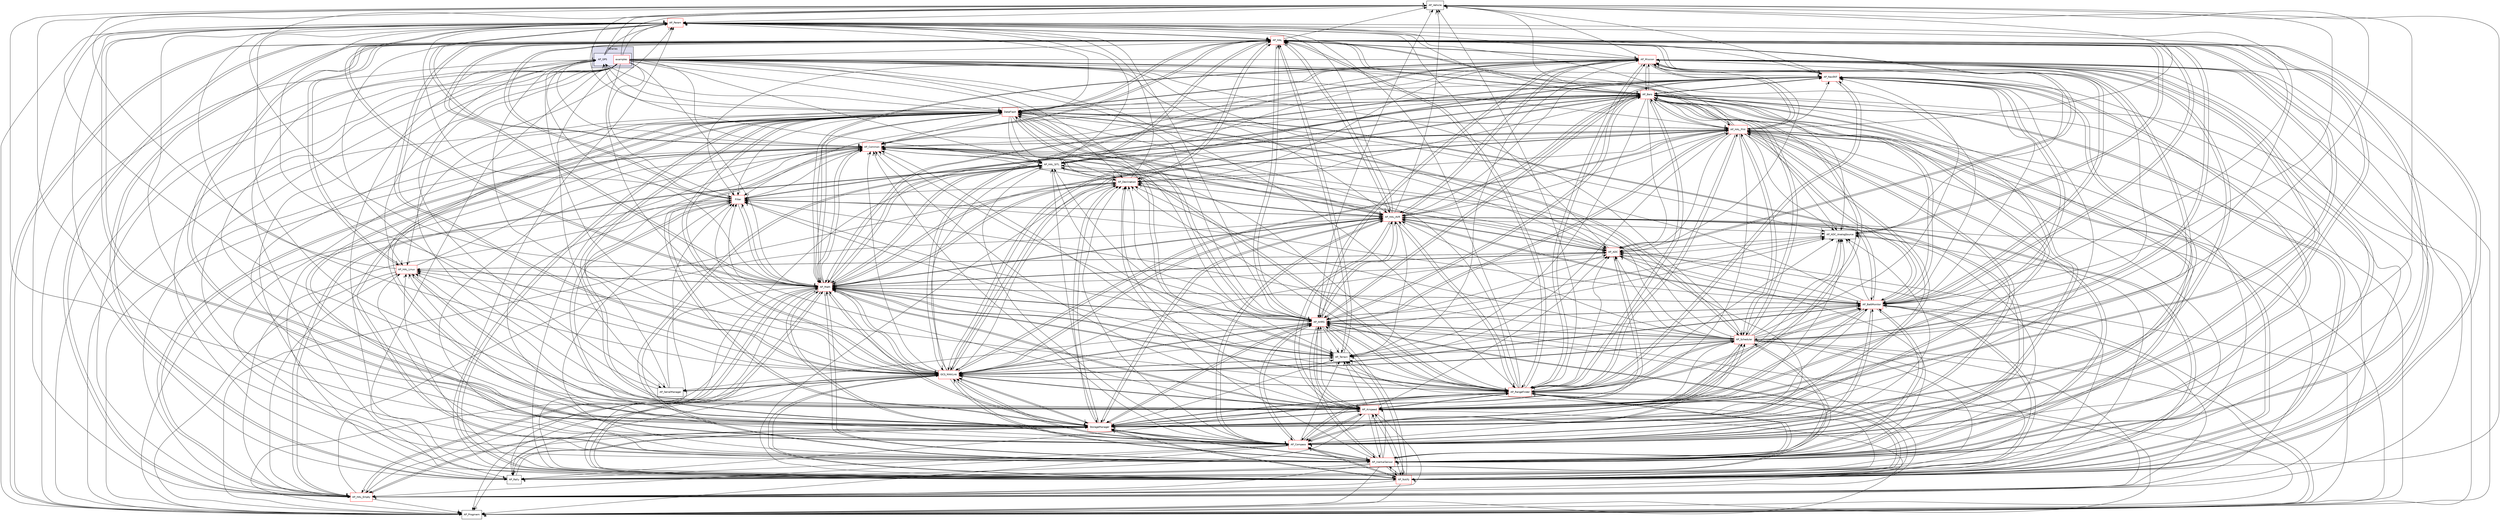 digraph "libraries/AP_GPS" {
  compound=true
  node [ fontsize="10", fontname="Helvetica"];
  edge [ labelfontsize="10", labelfontname="Helvetica"];
  subgraph clusterdir_bc0718b08fb2015b8e59c47b2805f60c {
    graph [ bgcolor="#ddddee", pencolor="black", label="libraries" fontname="Helvetica", fontsize="10", URL="dir_bc0718b08fb2015b8e59c47b2805f60c.html"]
  subgraph clusterdir_dc27bcd5d3e114c391ea7ea0e777b78e {
    graph [ bgcolor="#eeeeff", pencolor="black", label="" URL="dir_dc27bcd5d3e114c391ea7ea0e777b78e.html"];
    dir_dc27bcd5d3e114c391ea7ea0e777b78e [shape=plaintext label="AP_GPS"];
    dir_fda98a31f752b40b28da85e5b5a17de6 [shape=box label="examples" color="red" fillcolor="white" style="filled" URL="dir_fda98a31f752b40b28da85e5b5a17de6.html"];
  }
  }
  dir_605736780307584fc5a1e6c30e237454 [shape=box label="AP_Vehicle" URL="dir_605736780307584fc5a1e6c30e237454.html"];
  dir_85ad937bf7c11de5c2907a482c9c56bd [shape=box label="AP_AHRS" fillcolor="white" style="filled" color="red" URL="dir_85ad937bf7c11de5c2907a482c9c56bd.html"];
  dir_a7fc19be35497a7ff9f517e98edaea32 [shape=box label="Filter" fillcolor="white" style="filled" color="red" URL="dir_a7fc19be35497a7ff9f517e98edaea32.html"];
  dir_9c96844aac434389b1f4acef62dc3b93 [shape=box label="AP_HAL_SITL" URL="dir_9c96844aac434389b1f4acef62dc3b93.html"];
  dir_8368ee2f250655722bce4ae7bccd6615 [shape=box label="AP_HAL_Linux" fillcolor="white" style="filled" color="red" URL="dir_8368ee2f250655722bce4ae7bccd6615.html"];
  dir_a788fa8059992b455dc670fb6cc9c1a5 [shape=box label="AP_HAL_AVR" fillcolor="white" style="filled" color="red" URL="dir_a788fa8059992b455dc670fb6cc9c1a5.html"];
  dir_be870cb78c6e1bc08f9e4388e1828b4d [shape=box label="GCS_MAVLink" fillcolor="white" style="filled" color="red" URL="dir_be870cb78c6e1bc08f9e4388e1828b4d.html"];
  dir_e79ddc13cd2b4faf04987f849586d280 [shape=box label="AP_Notify" fillcolor="white" style="filled" color="red" URL="dir_e79ddc13cd2b4faf04987f849586d280.html"];
  dir_1cbc10423b2512b31103883361e0123b [shape=box label="AP_HAL" fillcolor="white" style="filled" color="red" URL="dir_1cbc10423b2512b31103883361e0123b.html"];
  dir_a13c6ed4fd97de966b0386f9b4eb86c6 [shape=box label="AP_Rally" URL="dir_a13c6ed4fd97de966b0386f9b4eb86c6.html"];
  dir_200d929b8d5577e7f19dc05ce443c612 [shape=box label="AP_Param" fillcolor="white" style="filled" color="red" URL="dir_200d929b8d5577e7f19dc05ce443c612.html"];
  dir_f8d151dc119ef4d37afa003c944b490a [shape=box label="AP_InertialSensor" fillcolor="white" style="filled" color="red" URL="dir_f8d151dc119ef4d37afa003c944b490a.html"];
  dir_6094d1505bd35c5350b5dace379b2456 [shape=box label="AP_SerialManager" URL="dir_6094d1505bd35c5350b5dace379b2456.html"];
  dir_65717d02e6482fd400ba81c154f53df4 [shape=box label="AP_Compass" fillcolor="white" style="filled" color="red" URL="dir_65717d02e6482fd400ba81c154f53df4.html"];
  dir_bf8ee6ade5f07d9282f3caa02f17a995 [shape=box label="AP_HAL_Empty" fillcolor="white" style="filled" color="red" URL="dir_bf8ee6ade5f07d9282f3caa02f17a995.html"];
  dir_943e52f8581fabc839a1d5cc5644b223 [shape=box label="StorageManager" fillcolor="white" style="filled" color="red" URL="dir_943e52f8581fabc839a1d5cc5644b223.html"];
  dir_996e8670f125f81a54035ee10c7e09eb [shape=box label="AP_ADC" fillcolor="white" style="filled" color="red" URL="dir_996e8670f125f81a54035ee10c7e09eb.html"];
  dir_f0f1373a5071732c20e016b31c47ef93 [shape=box label="AP_Airspeed" fillcolor="white" style="filled" color="red" URL="dir_f0f1373a5071732c20e016b31c47ef93.html"];
  dir_2db31eccffaa5186f16f2cc3bf0c362d [shape=box label="AP_RangeFinder" fillcolor="white" style="filled" color="red" URL="dir_2db31eccffaa5186f16f2cc3bf0c362d.html"];
  dir_93fb9127672489656ce87df72f6e986d [shape=box label="AP_Math" fillcolor="white" style="filled" color="red" URL="dir_93fb9127672489656ce87df72f6e986d.html"];
  dir_7db4a971a8c593e04169c3b474b45b25 [shape=box label="AP_Baro" fillcolor="white" style="filled" color="red" URL="dir_7db4a971a8c593e04169c3b474b45b25.html"];
  dir_f928a1ceb1b35bc625539098c2ce4b5a [shape=box label="AP_Terrain" URL="dir_f928a1ceb1b35bc625539098c2ce4b5a.html"];
  dir_76c3a7c075633ea7df6dd8cefcefbb8f [shape=box label="AP_Progmem" URL="dir_76c3a7c075633ea7df6dd8cefcefbb8f.html"];
  dir_210b3cddc805c7c91973d20121d570cf [shape=box label="AP_BattMonitor" fillcolor="white" style="filled" color="red" URL="dir_210b3cddc805c7c91973d20121d570cf.html"];
  dir_d9395b8c7ebe31e5b861a3fd94b6f729 [shape=box label="AP_Declination" fillcolor="white" style="filled" color="red" URL="dir_d9395b8c7ebe31e5b861a3fd94b6f729.html"];
  dir_758bea2d57e44590e8b855eb3ebf4c35 [shape=box label="AP_Scheduler" fillcolor="white" style="filled" color="red" URL="dir_758bea2d57e44590e8b855eb3ebf4c35.html"];
  dir_2890775853a43f967b43a1add8667c26 [shape=box label="AP_ADC_AnalogSource" URL="dir_2890775853a43f967b43a1add8667c26.html"];
  dir_df3f4256615fd4197927a84a019a8bd8 [shape=box label="AP_Common" fillcolor="white" style="filled" color="red" URL="dir_df3f4256615fd4197927a84a019a8bd8.html"];
  dir_79faf3bb0ccba03adcd32b8dc329cae8 [shape=box label="AP_HAL_PX4" fillcolor="white" style="filled" color="red" URL="dir_79faf3bb0ccba03adcd32b8dc329cae8.html"];
  dir_8d948ab9565677f64d3685937d41488b [shape=box label="DataFlash" fillcolor="white" style="filled" color="red" URL="dir_8d948ab9565677f64d3685937d41488b.html"];
  dir_46edeb859ac943c9ceb605f4bae14ade [shape=box label="AP_NavEKF" fillcolor="white" style="filled" color="red" URL="dir_46edeb859ac943c9ceb605f4bae14ade.html"];
  dir_ba666ef17abd61415700e81def64829e [shape=box label="AP_Mission" fillcolor="white" style="filled" color="red" URL="dir_ba666ef17abd61415700e81def64829e.html"];
  dir_605736780307584fc5a1e6c30e237454->dir_200d929b8d5577e7f19dc05ce443c612 [headlabel="1", labeldistance=1.5 headhref="dir_000163_000144.html"];
  dir_85ad937bf7c11de5c2907a482c9c56bd->dir_605736780307584fc5a1e6c30e237454 [headlabel="2", labeldistance=1.5 headhref="dir_000012_000163.html"];
  dir_85ad937bf7c11de5c2907a482c9c56bd->dir_a7fc19be35497a7ff9f517e98edaea32 [headlabel="1", labeldistance=1.5 headhref="dir_000012_000171.html"];
  dir_85ad937bf7c11de5c2907a482c9c56bd->dir_9c96844aac434389b1f4acef62dc3b93 [headlabel="1", labeldistance=1.5 headhref="dir_000012_000050.html"];
  dir_85ad937bf7c11de5c2907a482c9c56bd->dir_a788fa8059992b455dc670fb6cc9c1a5 [headlabel="1", labeldistance=1.5 headhref="dir_000012_000045.html"];
  dir_85ad937bf7c11de5c2907a482c9c56bd->dir_be870cb78c6e1bc08f9e4388e1828b4d [headlabel="1", labeldistance=1.5 headhref="dir_000012_000177.html"];
  dir_85ad937bf7c11de5c2907a482c9c56bd->dir_e79ddc13cd2b4faf04987f849586d280 [headlabel="1", labeldistance=1.5 headhref="dir_000012_000134.html"];
  dir_85ad937bf7c11de5c2907a482c9c56bd->dir_1cbc10423b2512b31103883361e0123b [headlabel="5", labeldistance=1.5 headhref="dir_000012_000044.html"];
  dir_85ad937bf7c11de5c2907a482c9c56bd->dir_a13c6ed4fd97de966b0386f9b4eb86c6 [headlabel="1", labeldistance=1.5 headhref="dir_000012_000149.html"];
  dir_85ad937bf7c11de5c2907a482c9c56bd->dir_200d929b8d5577e7f19dc05ce443c612 [headlabel="2", labeldistance=1.5 headhref="dir_000012_000144.html"];
  dir_85ad937bf7c11de5c2907a482c9c56bd->dir_f8d151dc119ef4d37afa003c944b490a [headlabel="2", labeldistance=1.5 headhref="dir_000012_000103.html"];
  dir_85ad937bf7c11de5c2907a482c9c56bd->dir_6094d1505bd35c5350b5dace379b2456 [headlabel="1", labeldistance=1.5 headhref="dir_000012_000158.html"];
  dir_85ad937bf7c11de5c2907a482c9c56bd->dir_65717d02e6482fd400ba81c154f53df4 [headlabel="2", labeldistance=1.5 headhref="dir_000012_000031.html"];
  dir_85ad937bf7c11de5c2907a482c9c56bd->dir_bf8ee6ade5f07d9282f3caa02f17a995 [headlabel="1", labeldistance=1.5 headhref="dir_000012_000046.html"];
  dir_85ad937bf7c11de5c2907a482c9c56bd->dir_943e52f8581fabc839a1d5cc5644b223 [headlabel="1", labeldistance=1.5 headhref="dir_000012_000195.html"];
  dir_85ad937bf7c11de5c2907a482c9c56bd->dir_996e8670f125f81a54035ee10c7e09eb [headlabel="1", labeldistance=1.5 headhref="dir_000012_000008.html"];
  dir_85ad937bf7c11de5c2907a482c9c56bd->dir_f0f1373a5071732c20e016b31c47ef93 [headlabel="2", labeldistance=1.5 headhref="dir_000012_000015.html"];
  dir_85ad937bf7c11de5c2907a482c9c56bd->dir_2db31eccffaa5186f16f2cc3bf0c362d [headlabel="1", labeldistance=1.5 headhref="dir_000012_000150.html"];
  dir_85ad937bf7c11de5c2907a482c9c56bd->dir_93fb9127672489656ce87df72f6e986d [headlabel="2", labeldistance=1.5 headhref="dir_000012_000111.html"];
  dir_85ad937bf7c11de5c2907a482c9c56bd->dir_7db4a971a8c593e04169c3b474b45b25 [headlabel="2", labeldistance=1.5 headhref="dir_000012_000019.html"];
  dir_85ad937bf7c11de5c2907a482c9c56bd->dir_f928a1ceb1b35bc625539098c2ce4b5a [headlabel="1", labeldistance=1.5 headhref="dir_000012_000162.html"];
  dir_85ad937bf7c11de5c2907a482c9c56bd->dir_76c3a7c075633ea7df6dd8cefcefbb8f [headlabel="1", labeldistance=1.5 headhref="dir_000012_000148.html"];
  dir_85ad937bf7c11de5c2907a482c9c56bd->dir_210b3cddc805c7c91973d20121d570cf [headlabel="1", labeldistance=1.5 headhref="dir_000012_000022.html"];
  dir_85ad937bf7c11de5c2907a482c9c56bd->dir_d9395b8c7ebe31e5b861a3fd94b6f729 [headlabel="1", labeldistance=1.5 headhref="dir_000012_000035.html"];
  dir_85ad937bf7c11de5c2907a482c9c56bd->dir_758bea2d57e44590e8b855eb3ebf4c35 [headlabel="1", labeldistance=1.5 headhref="dir_000012_000155.html"];
  dir_85ad937bf7c11de5c2907a482c9c56bd->dir_2890775853a43f967b43a1add8667c26 [headlabel="1", labeldistance=1.5 headhref="dir_000012_000011.html"];
  dir_85ad937bf7c11de5c2907a482c9c56bd->dir_df3f4256615fd4197927a84a019a8bd8 [headlabel="1", labeldistance=1.5 headhref="dir_000012_000028.html"];
  dir_85ad937bf7c11de5c2907a482c9c56bd->dir_79faf3bb0ccba03adcd32b8dc329cae8 [headlabel="1", labeldistance=1.5 headhref="dir_000012_000049.html"];
  dir_85ad937bf7c11de5c2907a482c9c56bd->dir_8d948ab9565677f64d3685937d41488b [headlabel="1", labeldistance=1.5 headhref="dir_000012_000168.html"];
  dir_85ad937bf7c11de5c2907a482c9c56bd->dir_46edeb859ac943c9ceb605f4bae14ade [headlabel="2", labeldistance=1.5 headhref="dir_000012_000130.html"];
  dir_85ad937bf7c11de5c2907a482c9c56bd->dir_ba666ef17abd61415700e81def64829e [headlabel="1", labeldistance=1.5 headhref="dir_000012_000120.html"];
  dir_a7fc19be35497a7ff9f517e98edaea32->dir_a788fa8059992b455dc670fb6cc9c1a5 [headlabel="4", labeldistance=1.5 headhref="dir_000171_000045.html"];
  dir_a7fc19be35497a7ff9f517e98edaea32->dir_1cbc10423b2512b31103883361e0123b [headlabel="5", labeldistance=1.5 headhref="dir_000171_000044.html"];
  dir_a7fc19be35497a7ff9f517e98edaea32->dir_200d929b8d5577e7f19dc05ce443c612 [headlabel="4", labeldistance=1.5 headhref="dir_000171_000144.html"];
  dir_a7fc19be35497a7ff9f517e98edaea32->dir_bf8ee6ade5f07d9282f3caa02f17a995 [headlabel="1", labeldistance=1.5 headhref="dir_000171_000046.html"];
  dir_a7fc19be35497a7ff9f517e98edaea32->dir_943e52f8581fabc839a1d5cc5644b223 [headlabel="4", labeldistance=1.5 headhref="dir_000171_000195.html"];
  dir_a7fc19be35497a7ff9f517e98edaea32->dir_93fb9127672489656ce87df72f6e986d [headlabel="7", labeldistance=1.5 headhref="dir_000171_000111.html"];
  dir_a7fc19be35497a7ff9f517e98edaea32->dir_76c3a7c075633ea7df6dd8cefcefbb8f [headlabel="4", labeldistance=1.5 headhref="dir_000171_000148.html"];
  dir_a7fc19be35497a7ff9f517e98edaea32->dir_df3f4256615fd4197927a84a019a8bd8 [headlabel="4", labeldistance=1.5 headhref="dir_000171_000028.html"];
  dir_a7fc19be35497a7ff9f517e98edaea32->dir_79faf3bb0ccba03adcd32b8dc329cae8 [headlabel="2", labeldistance=1.5 headhref="dir_000171_000049.html"];
  dir_9c96844aac434389b1f4acef62dc3b93->dir_1cbc10423b2512b31103883361e0123b [headlabel="25", labeldistance=1.5 headhref="dir_000050_000044.html"];
  dir_9c96844aac434389b1f4acef62dc3b93->dir_200d929b8d5577e7f19dc05ce443c612 [headlabel="1", labeldistance=1.5 headhref="dir_000050_000144.html"];
  dir_9c96844aac434389b1f4acef62dc3b93->dir_f8d151dc119ef4d37afa003c944b490a [headlabel="1", labeldistance=1.5 headhref="dir_000050_000103.html"];
  dir_9c96844aac434389b1f4acef62dc3b93->dir_dc27bcd5d3e114c391ea7ea0e777b78e [headlabel="2", labeldistance=1.5 headhref="dir_000050_000040.html"];
  dir_9c96844aac434389b1f4acef62dc3b93->dir_65717d02e6482fd400ba81c154f53df4 [headlabel="3", labeldistance=1.5 headhref="dir_000050_000031.html"];
  dir_9c96844aac434389b1f4acef62dc3b93->dir_bf8ee6ade5f07d9282f3caa02f17a995 [headlabel="2", labeldistance=1.5 headhref="dir_000050_000046.html"];
  dir_9c96844aac434389b1f4acef62dc3b93->dir_996e8670f125f81a54035ee10c7e09eb [headlabel="1", labeldistance=1.5 headhref="dir_000050_000008.html"];
  dir_9c96844aac434389b1f4acef62dc3b93->dir_2db31eccffaa5186f16f2cc3bf0c362d [headlabel="1", labeldistance=1.5 headhref="dir_000050_000150.html"];
  dir_9c96844aac434389b1f4acef62dc3b93->dir_93fb9127672489656ce87df72f6e986d [headlabel="6", labeldistance=1.5 headhref="dir_000050_000111.html"];
  dir_9c96844aac434389b1f4acef62dc3b93->dir_7db4a971a8c593e04169c3b474b45b25 [headlabel="1", labeldistance=1.5 headhref="dir_000050_000019.html"];
  dir_9c96844aac434389b1f4acef62dc3b93->dir_f928a1ceb1b35bc625539098c2ce4b5a [headlabel="1", labeldistance=1.5 headhref="dir_000050_000162.html"];
  dir_9c96844aac434389b1f4acef62dc3b93->dir_d9395b8c7ebe31e5b861a3fd94b6f729 [headlabel="2", labeldistance=1.5 headhref="dir_000050_000035.html"];
  dir_8368ee2f250655722bce4ae7bccd6615->dir_1cbc10423b2512b31103883361e0123b [headlabel="35", labeldistance=1.5 headhref="dir_000048_000044.html"];
  dir_8368ee2f250655722bce4ae7bccd6615->dir_200d929b8d5577e7f19dc05ce443c612 [headlabel="1", labeldistance=1.5 headhref="dir_000048_000144.html"];
  dir_8368ee2f250655722bce4ae7bccd6615->dir_bf8ee6ade5f07d9282f3caa02f17a995 [headlabel="3", labeldistance=1.5 headhref="dir_000048_000046.html"];
  dir_8368ee2f250655722bce4ae7bccd6615->dir_943e52f8581fabc839a1d5cc5644b223 [headlabel="1", labeldistance=1.5 headhref="dir_000048_000195.html"];
  dir_8368ee2f250655722bce4ae7bccd6615->dir_996e8670f125f81a54035ee10c7e09eb [headlabel="1", labeldistance=1.5 headhref="dir_000048_000008.html"];
  dir_8368ee2f250655722bce4ae7bccd6615->dir_93fb9127672489656ce87df72f6e986d [headlabel="1", labeldistance=1.5 headhref="dir_000048_000111.html"];
  dir_8368ee2f250655722bce4ae7bccd6615->dir_76c3a7c075633ea7df6dd8cefcefbb8f [headlabel="1", labeldistance=1.5 headhref="dir_000048_000148.html"];
  dir_8368ee2f250655722bce4ae7bccd6615->dir_df3f4256615fd4197927a84a019a8bd8 [headlabel="1", labeldistance=1.5 headhref="dir_000048_000028.html"];
  dir_a788fa8059992b455dc670fb6cc9c1a5->dir_605736780307584fc5a1e6c30e237454 [headlabel="2", labeldistance=1.5 headhref="dir_000045_000163.html"];
  dir_a788fa8059992b455dc670fb6cc9c1a5->dir_85ad937bf7c11de5c2907a482c9c56bd [headlabel="2", labeldistance=1.5 headhref="dir_000045_000012.html"];
  dir_a788fa8059992b455dc670fb6cc9c1a5->dir_a7fc19be35497a7ff9f517e98edaea32 [headlabel="2", labeldistance=1.5 headhref="dir_000045_000171.html"];
  dir_a788fa8059992b455dc670fb6cc9c1a5->dir_be870cb78c6e1bc08f9e4388e1828b4d [headlabel="2", labeldistance=1.5 headhref="dir_000045_000177.html"];
  dir_a788fa8059992b455dc670fb6cc9c1a5->dir_e79ddc13cd2b4faf04987f849586d280 [headlabel="2", labeldistance=1.5 headhref="dir_000045_000134.html"];
  dir_a788fa8059992b455dc670fb6cc9c1a5->dir_1cbc10423b2512b31103883361e0123b [headlabel="56", labeldistance=1.5 headhref="dir_000045_000044.html"];
  dir_a788fa8059992b455dc670fb6cc9c1a5->dir_200d929b8d5577e7f19dc05ce443c612 [headlabel="15", labeldistance=1.5 headhref="dir_000045_000144.html"];
  dir_a788fa8059992b455dc670fb6cc9c1a5->dir_f8d151dc119ef4d37afa003c944b490a [headlabel="2", labeldistance=1.5 headhref="dir_000045_000103.html"];
  dir_a788fa8059992b455dc670fb6cc9c1a5->dir_65717d02e6482fd400ba81c154f53df4 [headlabel="2", labeldistance=1.5 headhref="dir_000045_000031.html"];
  dir_a788fa8059992b455dc670fb6cc9c1a5->dir_943e52f8581fabc839a1d5cc5644b223 [headlabel="12", labeldistance=1.5 headhref="dir_000045_000195.html"];
  dir_a788fa8059992b455dc670fb6cc9c1a5->dir_996e8670f125f81a54035ee10c7e09eb [headlabel="2", labeldistance=1.5 headhref="dir_000045_000008.html"];
  dir_a788fa8059992b455dc670fb6cc9c1a5->dir_f0f1373a5071732c20e016b31c47ef93 [headlabel="2", labeldistance=1.5 headhref="dir_000045_000015.html"];
  dir_a788fa8059992b455dc670fb6cc9c1a5->dir_2db31eccffaa5186f16f2cc3bf0c362d [headlabel="2", labeldistance=1.5 headhref="dir_000045_000150.html"];
  dir_a788fa8059992b455dc670fb6cc9c1a5->dir_93fb9127672489656ce87df72f6e986d [headlabel="16", labeldistance=1.5 headhref="dir_000045_000111.html"];
  dir_a788fa8059992b455dc670fb6cc9c1a5->dir_7db4a971a8c593e04169c3b474b45b25 [headlabel="2", labeldistance=1.5 headhref="dir_000045_000019.html"];
  dir_a788fa8059992b455dc670fb6cc9c1a5->dir_f928a1ceb1b35bc625539098c2ce4b5a [headlabel="2", labeldistance=1.5 headhref="dir_000045_000162.html"];
  dir_a788fa8059992b455dc670fb6cc9c1a5->dir_76c3a7c075633ea7df6dd8cefcefbb8f [headlabel="15", labeldistance=1.5 headhref="dir_000045_000148.html"];
  dir_a788fa8059992b455dc670fb6cc9c1a5->dir_210b3cddc805c7c91973d20121d570cf [headlabel="2", labeldistance=1.5 headhref="dir_000045_000022.html"];
  dir_a788fa8059992b455dc670fb6cc9c1a5->dir_d9395b8c7ebe31e5b861a3fd94b6f729 [headlabel="2", labeldistance=1.5 headhref="dir_000045_000035.html"];
  dir_a788fa8059992b455dc670fb6cc9c1a5->dir_2890775853a43f967b43a1add8667c26 [headlabel="2", labeldistance=1.5 headhref="dir_000045_000011.html"];
  dir_a788fa8059992b455dc670fb6cc9c1a5->dir_df3f4256615fd4197927a84a019a8bd8 [headlabel="15", labeldistance=1.5 headhref="dir_000045_000028.html"];
  dir_a788fa8059992b455dc670fb6cc9c1a5->dir_8d948ab9565677f64d3685937d41488b [headlabel="2", labeldistance=1.5 headhref="dir_000045_000168.html"];
  dir_a788fa8059992b455dc670fb6cc9c1a5->dir_46edeb859ac943c9ceb605f4bae14ade [headlabel="2", labeldistance=1.5 headhref="dir_000045_000130.html"];
  dir_a788fa8059992b455dc670fb6cc9c1a5->dir_ba666ef17abd61415700e81def64829e [headlabel="2", labeldistance=1.5 headhref="dir_000045_000120.html"];
  dir_be870cb78c6e1bc08f9e4388e1828b4d->dir_605736780307584fc5a1e6c30e237454 [headlabel="1", labeldistance=1.5 headhref="dir_000177_000163.html"];
  dir_be870cb78c6e1bc08f9e4388e1828b4d->dir_85ad937bf7c11de5c2907a482c9c56bd [headlabel="2", labeldistance=1.5 headhref="dir_000177_000012.html"];
  dir_be870cb78c6e1bc08f9e4388e1828b4d->dir_a7fc19be35497a7ff9f517e98edaea32 [headlabel="1", labeldistance=1.5 headhref="dir_000177_000171.html"];
  dir_be870cb78c6e1bc08f9e4388e1828b4d->dir_9c96844aac434389b1f4acef62dc3b93 [headlabel="1", labeldistance=1.5 headhref="dir_000177_000050.html"];
  dir_be870cb78c6e1bc08f9e4388e1828b4d->dir_8368ee2f250655722bce4ae7bccd6615 [headlabel="1", labeldistance=1.5 headhref="dir_000177_000048.html"];
  dir_be870cb78c6e1bc08f9e4388e1828b4d->dir_a788fa8059992b455dc670fb6cc9c1a5 [headlabel="1", labeldistance=1.5 headhref="dir_000177_000045.html"];
  dir_be870cb78c6e1bc08f9e4388e1828b4d->dir_e79ddc13cd2b4faf04987f849586d280 [headlabel="1", labeldistance=1.5 headhref="dir_000177_000134.html"];
  dir_be870cb78c6e1bc08f9e4388e1828b4d->dir_1cbc10423b2512b31103883361e0123b [headlabel="8", labeldistance=1.5 headhref="dir_000177_000044.html"];
  dir_be870cb78c6e1bc08f9e4388e1828b4d->dir_a13c6ed4fd97de966b0386f9b4eb86c6 [headlabel="1", labeldistance=1.5 headhref="dir_000177_000149.html"];
  dir_be870cb78c6e1bc08f9e4388e1828b4d->dir_200d929b8d5577e7f19dc05ce443c612 [headlabel="2", labeldistance=1.5 headhref="dir_000177_000144.html"];
  dir_be870cb78c6e1bc08f9e4388e1828b4d->dir_f8d151dc119ef4d37afa003c944b490a [headlabel="1", labeldistance=1.5 headhref="dir_000177_000103.html"];
  dir_be870cb78c6e1bc08f9e4388e1828b4d->dir_6094d1505bd35c5350b5dace379b2456 [headlabel="1", labeldistance=1.5 headhref="dir_000177_000158.html"];
  dir_be870cb78c6e1bc08f9e4388e1828b4d->dir_dc27bcd5d3e114c391ea7ea0e777b78e [headlabel="2", labeldistance=1.5 headhref="dir_000177_000040.html"];
  dir_be870cb78c6e1bc08f9e4388e1828b4d->dir_65717d02e6482fd400ba81c154f53df4 [headlabel="1", labeldistance=1.5 headhref="dir_000177_000031.html"];
  dir_be870cb78c6e1bc08f9e4388e1828b4d->dir_bf8ee6ade5f07d9282f3caa02f17a995 [headlabel="1", labeldistance=1.5 headhref="dir_000177_000046.html"];
  dir_be870cb78c6e1bc08f9e4388e1828b4d->dir_943e52f8581fabc839a1d5cc5644b223 [headlabel="1", labeldistance=1.5 headhref="dir_000177_000195.html"];
  dir_be870cb78c6e1bc08f9e4388e1828b4d->dir_996e8670f125f81a54035ee10c7e09eb [headlabel="1", labeldistance=1.5 headhref="dir_000177_000008.html"];
  dir_be870cb78c6e1bc08f9e4388e1828b4d->dir_f0f1373a5071732c20e016b31c47ef93 [headlabel="1", labeldistance=1.5 headhref="dir_000177_000015.html"];
  dir_be870cb78c6e1bc08f9e4388e1828b4d->dir_2db31eccffaa5186f16f2cc3bf0c362d [headlabel="1", labeldistance=1.5 headhref="dir_000177_000150.html"];
  dir_be870cb78c6e1bc08f9e4388e1828b4d->dir_93fb9127672489656ce87df72f6e986d [headlabel="2", labeldistance=1.5 headhref="dir_000177_000111.html"];
  dir_be870cb78c6e1bc08f9e4388e1828b4d->dir_7db4a971a8c593e04169c3b474b45b25 [headlabel="1", labeldistance=1.5 headhref="dir_000177_000019.html"];
  dir_be870cb78c6e1bc08f9e4388e1828b4d->dir_f928a1ceb1b35bc625539098c2ce4b5a [headlabel="1", labeldistance=1.5 headhref="dir_000177_000162.html"];
  dir_be870cb78c6e1bc08f9e4388e1828b4d->dir_76c3a7c075633ea7df6dd8cefcefbb8f [headlabel="1", labeldistance=1.5 headhref="dir_000177_000148.html"];
  dir_be870cb78c6e1bc08f9e4388e1828b4d->dir_210b3cddc805c7c91973d20121d570cf [headlabel="2", labeldistance=1.5 headhref="dir_000177_000022.html"];
  dir_be870cb78c6e1bc08f9e4388e1828b4d->dir_d9395b8c7ebe31e5b861a3fd94b6f729 [headlabel="1", labeldistance=1.5 headhref="dir_000177_000035.html"];
  dir_be870cb78c6e1bc08f9e4388e1828b4d->dir_758bea2d57e44590e8b855eb3ebf4c35 [headlabel="1", labeldistance=1.5 headhref="dir_000177_000155.html"];
  dir_be870cb78c6e1bc08f9e4388e1828b4d->dir_2890775853a43f967b43a1add8667c26 [headlabel="1", labeldistance=1.5 headhref="dir_000177_000011.html"];
  dir_be870cb78c6e1bc08f9e4388e1828b4d->dir_df3f4256615fd4197927a84a019a8bd8 [headlabel="5", labeldistance=1.5 headhref="dir_000177_000028.html"];
  dir_be870cb78c6e1bc08f9e4388e1828b4d->dir_79faf3bb0ccba03adcd32b8dc329cae8 [headlabel="1", labeldistance=1.5 headhref="dir_000177_000049.html"];
  dir_be870cb78c6e1bc08f9e4388e1828b4d->dir_8d948ab9565677f64d3685937d41488b [headlabel="4", labeldistance=1.5 headhref="dir_000177_000168.html"];
  dir_be870cb78c6e1bc08f9e4388e1828b4d->dir_46edeb859ac943c9ceb605f4bae14ade [headlabel="1", labeldistance=1.5 headhref="dir_000177_000130.html"];
  dir_be870cb78c6e1bc08f9e4388e1828b4d->dir_ba666ef17abd61415700e81def64829e [headlabel="2", labeldistance=1.5 headhref="dir_000177_000120.html"];
  dir_e79ddc13cd2b4faf04987f849586d280->dir_605736780307584fc5a1e6c30e237454 [headlabel="1", labeldistance=1.5 headhref="dir_000134_000163.html"];
  dir_e79ddc13cd2b4faf04987f849586d280->dir_85ad937bf7c11de5c2907a482c9c56bd [headlabel="1", labeldistance=1.5 headhref="dir_000134_000012.html"];
  dir_e79ddc13cd2b4faf04987f849586d280->dir_a7fc19be35497a7ff9f517e98edaea32 [headlabel="1", labeldistance=1.5 headhref="dir_000134_000171.html"];
  dir_e79ddc13cd2b4faf04987f849586d280->dir_9c96844aac434389b1f4acef62dc3b93 [headlabel="1", labeldistance=1.5 headhref="dir_000134_000050.html"];
  dir_e79ddc13cd2b4faf04987f849586d280->dir_8368ee2f250655722bce4ae7bccd6615 [headlabel="3", labeldistance=1.5 headhref="dir_000134_000048.html"];
  dir_e79ddc13cd2b4faf04987f849586d280->dir_a788fa8059992b455dc670fb6cc9c1a5 [headlabel="2", labeldistance=1.5 headhref="dir_000134_000045.html"];
  dir_e79ddc13cd2b4faf04987f849586d280->dir_be870cb78c6e1bc08f9e4388e1828b4d [headlabel="4", labeldistance=1.5 headhref="dir_000134_000177.html"];
  dir_e79ddc13cd2b4faf04987f849586d280->dir_1cbc10423b2512b31103883361e0123b [headlabel="16", labeldistance=1.5 headhref="dir_000134_000044.html"];
  dir_e79ddc13cd2b4faf04987f849586d280->dir_200d929b8d5577e7f19dc05ce443c612 [headlabel="3", labeldistance=1.5 headhref="dir_000134_000144.html"];
  dir_e79ddc13cd2b4faf04987f849586d280->dir_f8d151dc119ef4d37afa003c944b490a [headlabel="1", labeldistance=1.5 headhref="dir_000134_000103.html"];
  dir_e79ddc13cd2b4faf04987f849586d280->dir_dc27bcd5d3e114c391ea7ea0e777b78e [headlabel="2", labeldistance=1.5 headhref="dir_000134_000040.html"];
  dir_e79ddc13cd2b4faf04987f849586d280->dir_65717d02e6482fd400ba81c154f53df4 [headlabel="1", labeldistance=1.5 headhref="dir_000134_000031.html"];
  dir_e79ddc13cd2b4faf04987f849586d280->dir_bf8ee6ade5f07d9282f3caa02f17a995 [headlabel="2", labeldistance=1.5 headhref="dir_000134_000046.html"];
  dir_e79ddc13cd2b4faf04987f849586d280->dir_943e52f8581fabc839a1d5cc5644b223 [headlabel="2", labeldistance=1.5 headhref="dir_000134_000195.html"];
  dir_e79ddc13cd2b4faf04987f849586d280->dir_996e8670f125f81a54035ee10c7e09eb [headlabel="1", labeldistance=1.5 headhref="dir_000134_000008.html"];
  dir_e79ddc13cd2b4faf04987f849586d280->dir_f0f1373a5071732c20e016b31c47ef93 [headlabel="1", labeldistance=1.5 headhref="dir_000134_000015.html"];
  dir_e79ddc13cd2b4faf04987f849586d280->dir_2db31eccffaa5186f16f2cc3bf0c362d [headlabel="2", labeldistance=1.5 headhref="dir_000134_000150.html"];
  dir_e79ddc13cd2b4faf04987f849586d280->dir_93fb9127672489656ce87df72f6e986d [headlabel="4", labeldistance=1.5 headhref="dir_000134_000111.html"];
  dir_e79ddc13cd2b4faf04987f849586d280->dir_7db4a971a8c593e04169c3b474b45b25 [headlabel="1", labeldistance=1.5 headhref="dir_000134_000019.html"];
  dir_e79ddc13cd2b4faf04987f849586d280->dir_f928a1ceb1b35bc625539098c2ce4b5a [headlabel="1", labeldistance=1.5 headhref="dir_000134_000162.html"];
  dir_e79ddc13cd2b4faf04987f849586d280->dir_76c3a7c075633ea7df6dd8cefcefbb8f [headlabel="2", labeldistance=1.5 headhref="dir_000134_000148.html"];
  dir_e79ddc13cd2b4faf04987f849586d280->dir_210b3cddc805c7c91973d20121d570cf [headlabel="1", labeldistance=1.5 headhref="dir_000134_000022.html"];
  dir_e79ddc13cd2b4faf04987f849586d280->dir_d9395b8c7ebe31e5b861a3fd94b6f729 [headlabel="1", labeldistance=1.5 headhref="dir_000134_000035.html"];
  dir_e79ddc13cd2b4faf04987f849586d280->dir_2890775853a43f967b43a1add8667c26 [headlabel="1", labeldistance=1.5 headhref="dir_000134_000011.html"];
  dir_e79ddc13cd2b4faf04987f849586d280->dir_df3f4256615fd4197927a84a019a8bd8 [headlabel="6", labeldistance=1.5 headhref="dir_000134_000028.html"];
  dir_e79ddc13cd2b4faf04987f849586d280->dir_79faf3bb0ccba03adcd32b8dc329cae8 [headlabel="2", labeldistance=1.5 headhref="dir_000134_000049.html"];
  dir_e79ddc13cd2b4faf04987f849586d280->dir_8d948ab9565677f64d3685937d41488b [headlabel="1", labeldistance=1.5 headhref="dir_000134_000168.html"];
  dir_e79ddc13cd2b4faf04987f849586d280->dir_46edeb859ac943c9ceb605f4bae14ade [headlabel="1", labeldistance=1.5 headhref="dir_000134_000130.html"];
  dir_e79ddc13cd2b4faf04987f849586d280->dir_ba666ef17abd61415700e81def64829e [headlabel="1", labeldistance=1.5 headhref="dir_000134_000120.html"];
  dir_1cbc10423b2512b31103883361e0123b->dir_605736780307584fc5a1e6c30e237454 [headlabel="5", labeldistance=1.5 headhref="dir_000044_000163.html"];
  dir_1cbc10423b2512b31103883361e0123b->dir_85ad937bf7c11de5c2907a482c9c56bd [headlabel="5", labeldistance=1.5 headhref="dir_000044_000012.html"];
  dir_1cbc10423b2512b31103883361e0123b->dir_a7fc19be35497a7ff9f517e98edaea32 [headlabel="5", labeldistance=1.5 headhref="dir_000044_000171.html"];
  dir_1cbc10423b2512b31103883361e0123b->dir_9c96844aac434389b1f4acef62dc3b93 [headlabel="6", labeldistance=1.5 headhref="dir_000044_000050.html"];
  dir_1cbc10423b2512b31103883361e0123b->dir_8368ee2f250655722bce4ae7bccd6615 [headlabel="5", labeldistance=1.5 headhref="dir_000044_000048.html"];
  dir_1cbc10423b2512b31103883361e0123b->dir_a788fa8059992b455dc670fb6cc9c1a5 [headlabel="6", labeldistance=1.5 headhref="dir_000044_000045.html"];
  dir_1cbc10423b2512b31103883361e0123b->dir_be870cb78c6e1bc08f9e4388e1828b4d [headlabel="5", labeldistance=1.5 headhref="dir_000044_000177.html"];
  dir_1cbc10423b2512b31103883361e0123b->dir_e79ddc13cd2b4faf04987f849586d280 [headlabel="5", labeldistance=1.5 headhref="dir_000044_000134.html"];
  dir_1cbc10423b2512b31103883361e0123b->dir_a13c6ed4fd97de966b0386f9b4eb86c6 [headlabel="5", labeldistance=1.5 headhref="dir_000044_000149.html"];
  dir_1cbc10423b2512b31103883361e0123b->dir_200d929b8d5577e7f19dc05ce443c612 [headlabel="6", labeldistance=1.5 headhref="dir_000044_000144.html"];
  dir_1cbc10423b2512b31103883361e0123b->dir_f8d151dc119ef4d37afa003c944b490a [headlabel="5", labeldistance=1.5 headhref="dir_000044_000103.html"];
  dir_1cbc10423b2512b31103883361e0123b->dir_65717d02e6482fd400ba81c154f53df4 [headlabel="5", labeldistance=1.5 headhref="dir_000044_000031.html"];
  dir_1cbc10423b2512b31103883361e0123b->dir_bf8ee6ade5f07d9282f3caa02f17a995 [headlabel="6", labeldistance=1.5 headhref="dir_000044_000046.html"];
  dir_1cbc10423b2512b31103883361e0123b->dir_943e52f8581fabc839a1d5cc5644b223 [headlabel="6", labeldistance=1.5 headhref="dir_000044_000195.html"];
  dir_1cbc10423b2512b31103883361e0123b->dir_996e8670f125f81a54035ee10c7e09eb [headlabel="5", labeldistance=1.5 headhref="dir_000044_000008.html"];
  dir_1cbc10423b2512b31103883361e0123b->dir_f0f1373a5071732c20e016b31c47ef93 [headlabel="5", labeldistance=1.5 headhref="dir_000044_000015.html"];
  dir_1cbc10423b2512b31103883361e0123b->dir_2db31eccffaa5186f16f2cc3bf0c362d [headlabel="5", labeldistance=1.5 headhref="dir_000044_000150.html"];
  dir_1cbc10423b2512b31103883361e0123b->dir_93fb9127672489656ce87df72f6e986d [headlabel="7", labeldistance=1.5 headhref="dir_000044_000111.html"];
  dir_1cbc10423b2512b31103883361e0123b->dir_7db4a971a8c593e04169c3b474b45b25 [headlabel="5", labeldistance=1.5 headhref="dir_000044_000019.html"];
  dir_1cbc10423b2512b31103883361e0123b->dir_f928a1ceb1b35bc625539098c2ce4b5a [headlabel="5", labeldistance=1.5 headhref="dir_000044_000162.html"];
  dir_1cbc10423b2512b31103883361e0123b->dir_76c3a7c075633ea7df6dd8cefcefbb8f [headlabel="10", labeldistance=1.5 headhref="dir_000044_000148.html"];
  dir_1cbc10423b2512b31103883361e0123b->dir_210b3cddc805c7c91973d20121d570cf [headlabel="5", labeldistance=1.5 headhref="dir_000044_000022.html"];
  dir_1cbc10423b2512b31103883361e0123b->dir_d9395b8c7ebe31e5b861a3fd94b6f729 [headlabel="5", labeldistance=1.5 headhref="dir_000044_000035.html"];
  dir_1cbc10423b2512b31103883361e0123b->dir_758bea2d57e44590e8b855eb3ebf4c35 [headlabel="4", labeldistance=1.5 headhref="dir_000044_000155.html"];
  dir_1cbc10423b2512b31103883361e0123b->dir_2890775853a43f967b43a1add8667c26 [headlabel="5", labeldistance=1.5 headhref="dir_000044_000011.html"];
  dir_1cbc10423b2512b31103883361e0123b->dir_df3f4256615fd4197927a84a019a8bd8 [headlabel="7", labeldistance=1.5 headhref="dir_000044_000028.html"];
  dir_1cbc10423b2512b31103883361e0123b->dir_79faf3bb0ccba03adcd32b8dc329cae8 [headlabel="6", labeldistance=1.5 headhref="dir_000044_000049.html"];
  dir_1cbc10423b2512b31103883361e0123b->dir_8d948ab9565677f64d3685937d41488b [headlabel="5", labeldistance=1.5 headhref="dir_000044_000168.html"];
  dir_1cbc10423b2512b31103883361e0123b->dir_46edeb859ac943c9ceb605f4bae14ade [headlabel="5", labeldistance=1.5 headhref="dir_000044_000130.html"];
  dir_1cbc10423b2512b31103883361e0123b->dir_ba666ef17abd61415700e81def64829e [headlabel="5", labeldistance=1.5 headhref="dir_000044_000120.html"];
  dir_a13c6ed4fd97de966b0386f9b4eb86c6->dir_85ad937bf7c11de5c2907a482c9c56bd [headlabel="1", labeldistance=1.5 headhref="dir_000149_000012.html"];
  dir_a13c6ed4fd97de966b0386f9b4eb86c6->dir_1cbc10423b2512b31103883361e0123b [headlabel="1", labeldistance=1.5 headhref="dir_000149_000044.html"];
  dir_a13c6ed4fd97de966b0386f9b4eb86c6->dir_200d929b8d5577e7f19dc05ce443c612 [headlabel="1", labeldistance=1.5 headhref="dir_000149_000144.html"];
  dir_a13c6ed4fd97de966b0386f9b4eb86c6->dir_943e52f8581fabc839a1d5cc5644b223 [headlabel="1", labeldistance=1.5 headhref="dir_000149_000195.html"];
  dir_a13c6ed4fd97de966b0386f9b4eb86c6->dir_df3f4256615fd4197927a84a019a8bd8 [headlabel="1", labeldistance=1.5 headhref="dir_000149_000028.html"];
  dir_200d929b8d5577e7f19dc05ce443c612->dir_1cbc10423b2512b31103883361e0123b [headlabel="2", labeldistance=1.5 headhref="dir_000144_000044.html"];
  dir_200d929b8d5577e7f19dc05ce443c612->dir_943e52f8581fabc839a1d5cc5644b223 [headlabel="1", labeldistance=1.5 headhref="dir_000144_000195.html"];
  dir_200d929b8d5577e7f19dc05ce443c612->dir_93fb9127672489656ce87df72f6e986d [headlabel="1", labeldistance=1.5 headhref="dir_000144_000111.html"];
  dir_200d929b8d5577e7f19dc05ce443c612->dir_76c3a7c075633ea7df6dd8cefcefbb8f [headlabel="1", labeldistance=1.5 headhref="dir_000144_000148.html"];
  dir_200d929b8d5577e7f19dc05ce443c612->dir_df3f4256615fd4197927a84a019a8bd8 [headlabel="1", labeldistance=1.5 headhref="dir_000144_000028.html"];
  dir_f8d151dc119ef4d37afa003c944b490a->dir_605736780307584fc5a1e6c30e237454 [headlabel="3", labeldistance=1.5 headhref="dir_000103_000163.html"];
  dir_f8d151dc119ef4d37afa003c944b490a->dir_85ad937bf7c11de5c2907a482c9c56bd [headlabel="2", labeldistance=1.5 headhref="dir_000103_000012.html"];
  dir_f8d151dc119ef4d37afa003c944b490a->dir_a7fc19be35497a7ff9f517e98edaea32 [headlabel="14", labeldistance=1.5 headhref="dir_000103_000171.html"];
  dir_f8d151dc119ef4d37afa003c944b490a->dir_9c96844aac434389b1f4acef62dc3b93 [headlabel="2", labeldistance=1.5 headhref="dir_000103_000050.html"];
  dir_f8d151dc119ef4d37afa003c944b490a->dir_8368ee2f250655722bce4ae7bccd6615 [headlabel="2", labeldistance=1.5 headhref="dir_000103_000048.html"];
  dir_f8d151dc119ef4d37afa003c944b490a->dir_a788fa8059992b455dc670fb6cc9c1a5 [headlabel="2", labeldistance=1.5 headhref="dir_000103_000045.html"];
  dir_f8d151dc119ef4d37afa003c944b490a->dir_be870cb78c6e1bc08f9e4388e1828b4d [headlabel="5", labeldistance=1.5 headhref="dir_000103_000177.html"];
  dir_f8d151dc119ef4d37afa003c944b490a->dir_e79ddc13cd2b4faf04987f849586d280 [headlabel="3", labeldistance=1.5 headhref="dir_000103_000134.html"];
  dir_f8d151dc119ef4d37afa003c944b490a->dir_1cbc10423b2512b31103883361e0123b [headlabel="29", labeldistance=1.5 headhref="dir_000103_000044.html"];
  dir_f8d151dc119ef4d37afa003c944b490a->dir_a13c6ed4fd97de966b0386f9b4eb86c6 [headlabel="2", labeldistance=1.5 headhref="dir_000103_000149.html"];
  dir_f8d151dc119ef4d37afa003c944b490a->dir_200d929b8d5577e7f19dc05ce443c612 [headlabel="2", labeldistance=1.5 headhref="dir_000103_000144.html"];
  dir_f8d151dc119ef4d37afa003c944b490a->dir_65717d02e6482fd400ba81c154f53df4 [headlabel="2", labeldistance=1.5 headhref="dir_000103_000031.html"];
  dir_f8d151dc119ef4d37afa003c944b490a->dir_bf8ee6ade5f07d9282f3caa02f17a995 [headlabel="2", labeldistance=1.5 headhref="dir_000103_000046.html"];
  dir_f8d151dc119ef4d37afa003c944b490a->dir_943e52f8581fabc839a1d5cc5644b223 [headlabel="2", labeldistance=1.5 headhref="dir_000103_000195.html"];
  dir_f8d151dc119ef4d37afa003c944b490a->dir_996e8670f125f81a54035ee10c7e09eb [headlabel="3", labeldistance=1.5 headhref="dir_000103_000008.html"];
  dir_f8d151dc119ef4d37afa003c944b490a->dir_f0f1373a5071732c20e016b31c47ef93 [headlabel="2", labeldistance=1.5 headhref="dir_000103_000015.html"];
  dir_f8d151dc119ef4d37afa003c944b490a->dir_2db31eccffaa5186f16f2cc3bf0c362d [headlabel="2", labeldistance=1.5 headhref="dir_000103_000150.html"];
  dir_f8d151dc119ef4d37afa003c944b490a->dir_93fb9127672489656ce87df72f6e986d [headlabel="11", labeldistance=1.5 headhref="dir_000103_000111.html"];
  dir_f8d151dc119ef4d37afa003c944b490a->dir_7db4a971a8c593e04169c3b474b45b25 [headlabel="2", labeldistance=1.5 headhref="dir_000103_000019.html"];
  dir_f8d151dc119ef4d37afa003c944b490a->dir_f928a1ceb1b35bc625539098c2ce4b5a [headlabel="2", labeldistance=1.5 headhref="dir_000103_000162.html"];
  dir_f8d151dc119ef4d37afa003c944b490a->dir_76c3a7c075633ea7df6dd8cefcefbb8f [headlabel="11", labeldistance=1.5 headhref="dir_000103_000148.html"];
  dir_f8d151dc119ef4d37afa003c944b490a->dir_210b3cddc805c7c91973d20121d570cf [headlabel="2", labeldistance=1.5 headhref="dir_000103_000022.html"];
  dir_f8d151dc119ef4d37afa003c944b490a->dir_d9395b8c7ebe31e5b861a3fd94b6f729 [headlabel="2", labeldistance=1.5 headhref="dir_000103_000035.html"];
  dir_f8d151dc119ef4d37afa003c944b490a->dir_758bea2d57e44590e8b855eb3ebf4c35 [headlabel="2", labeldistance=1.5 headhref="dir_000103_000155.html"];
  dir_f8d151dc119ef4d37afa003c944b490a->dir_2890775853a43f967b43a1add8667c26 [headlabel="2", labeldistance=1.5 headhref="dir_000103_000011.html"];
  dir_f8d151dc119ef4d37afa003c944b490a->dir_df3f4256615fd4197927a84a019a8bd8 [headlabel="3", labeldistance=1.5 headhref="dir_000103_000028.html"];
  dir_f8d151dc119ef4d37afa003c944b490a->dir_79faf3bb0ccba03adcd32b8dc329cae8 [headlabel="2", labeldistance=1.5 headhref="dir_000103_000049.html"];
  dir_f8d151dc119ef4d37afa003c944b490a->dir_8d948ab9565677f64d3685937d41488b [headlabel="3", labeldistance=1.5 headhref="dir_000103_000168.html"];
  dir_f8d151dc119ef4d37afa003c944b490a->dir_46edeb859ac943c9ceb605f4bae14ade [headlabel="2", labeldistance=1.5 headhref="dir_000103_000130.html"];
  dir_f8d151dc119ef4d37afa003c944b490a->dir_ba666ef17abd61415700e81def64829e [headlabel="2", labeldistance=1.5 headhref="dir_000103_000120.html"];
  dir_6094d1505bd35c5350b5dace379b2456->dir_be870cb78c6e1bc08f9e4388e1828b4d [headlabel="1", labeldistance=1.5 headhref="dir_000158_000177.html"];
  dir_6094d1505bd35c5350b5dace379b2456->dir_1cbc10423b2512b31103883361e0123b [headlabel="2", labeldistance=1.5 headhref="dir_000158_000044.html"];
  dir_6094d1505bd35c5350b5dace379b2456->dir_93fb9127672489656ce87df72f6e986d [headlabel="1", labeldistance=1.5 headhref="dir_000158_000111.html"];
  dir_6094d1505bd35c5350b5dace379b2456->dir_df3f4256615fd4197927a84a019a8bd8 [headlabel="1", labeldistance=1.5 headhref="dir_000158_000028.html"];
  dir_dc27bcd5d3e114c391ea7ea0e777b78e->dir_605736780307584fc5a1e6c30e237454 [headlabel="3", labeldistance=1.5 headhref="dir_000040_000163.html"];
  dir_dc27bcd5d3e114c391ea7ea0e777b78e->dir_be870cb78c6e1bc08f9e4388e1828b4d [headlabel="4", labeldistance=1.5 headhref="dir_000040_000177.html"];
  dir_dc27bcd5d3e114c391ea7ea0e777b78e->dir_e79ddc13cd2b4faf04987f849586d280 [headlabel="4", labeldistance=1.5 headhref="dir_000040_000134.html"];
  dir_dc27bcd5d3e114c391ea7ea0e777b78e->dir_1cbc10423b2512b31103883361e0123b [headlabel="8", labeldistance=1.5 headhref="dir_000040_000044.html"];
  dir_dc27bcd5d3e114c391ea7ea0e777b78e->dir_200d929b8d5577e7f19dc05ce443c612 [headlabel="3", labeldistance=1.5 headhref="dir_000040_000144.html"];
  dir_dc27bcd5d3e114c391ea7ea0e777b78e->dir_6094d1505bd35c5350b5dace379b2456 [headlabel="2", labeldistance=1.5 headhref="dir_000040_000158.html"];
  dir_dc27bcd5d3e114c391ea7ea0e777b78e->dir_93fb9127672489656ce87df72f6e986d [headlabel="4", labeldistance=1.5 headhref="dir_000040_000111.html"];
  dir_dc27bcd5d3e114c391ea7ea0e777b78e->dir_76c3a7c075633ea7df6dd8cefcefbb8f [headlabel="4", labeldistance=1.5 headhref="dir_000040_000148.html"];
  dir_dc27bcd5d3e114c391ea7ea0e777b78e->dir_df3f4256615fd4197927a84a019a8bd8 [headlabel="6", labeldistance=1.5 headhref="dir_000040_000028.html"];
  dir_dc27bcd5d3e114c391ea7ea0e777b78e->dir_8d948ab9565677f64d3685937d41488b [headlabel="4", labeldistance=1.5 headhref="dir_000040_000168.html"];
  dir_65717d02e6482fd400ba81c154f53df4->dir_605736780307584fc5a1e6c30e237454 [headlabel="2", labeldistance=1.5 headhref="dir_000031_000163.html"];
  dir_65717d02e6482fd400ba81c154f53df4->dir_85ad937bf7c11de5c2907a482c9c56bd [headlabel="1", labeldistance=1.5 headhref="dir_000031_000012.html"];
  dir_65717d02e6482fd400ba81c154f53df4->dir_a7fc19be35497a7ff9f517e98edaea32 [headlabel="1", labeldistance=1.5 headhref="dir_000031_000171.html"];
  dir_65717d02e6482fd400ba81c154f53df4->dir_8368ee2f250655722bce4ae7bccd6615 [headlabel="1", labeldistance=1.5 headhref="dir_000031_000048.html"];
  dir_65717d02e6482fd400ba81c154f53df4->dir_a788fa8059992b455dc670fb6cc9c1a5 [headlabel="1", labeldistance=1.5 headhref="dir_000031_000045.html"];
  dir_65717d02e6482fd400ba81c154f53df4->dir_be870cb78c6e1bc08f9e4388e1828b4d [headlabel="1", labeldistance=1.5 headhref="dir_000031_000177.html"];
  dir_65717d02e6482fd400ba81c154f53df4->dir_e79ddc13cd2b4faf04987f849586d280 [headlabel="1", labeldistance=1.5 headhref="dir_000031_000134.html"];
  dir_65717d02e6482fd400ba81c154f53df4->dir_1cbc10423b2512b31103883361e0123b [headlabel="10", labeldistance=1.5 headhref="dir_000031_000044.html"];
  dir_65717d02e6482fd400ba81c154f53df4->dir_a13c6ed4fd97de966b0386f9b4eb86c6 [headlabel="1", labeldistance=1.5 headhref="dir_000031_000149.html"];
  dir_65717d02e6482fd400ba81c154f53df4->dir_200d929b8d5577e7f19dc05ce443c612 [headlabel="2", labeldistance=1.5 headhref="dir_000031_000144.html"];
  dir_65717d02e6482fd400ba81c154f53df4->dir_f8d151dc119ef4d37afa003c944b490a [headlabel="1", labeldistance=1.5 headhref="dir_000031_000103.html"];
  dir_65717d02e6482fd400ba81c154f53df4->dir_bf8ee6ade5f07d9282f3caa02f17a995 [headlabel="1", labeldistance=1.5 headhref="dir_000031_000046.html"];
  dir_65717d02e6482fd400ba81c154f53df4->dir_943e52f8581fabc839a1d5cc5644b223 [headlabel="1", labeldistance=1.5 headhref="dir_000031_000195.html"];
  dir_65717d02e6482fd400ba81c154f53df4->dir_996e8670f125f81a54035ee10c7e09eb [headlabel="1", labeldistance=1.5 headhref="dir_000031_000008.html"];
  dir_65717d02e6482fd400ba81c154f53df4->dir_f0f1373a5071732c20e016b31c47ef93 [headlabel="1", labeldistance=1.5 headhref="dir_000031_000015.html"];
  dir_65717d02e6482fd400ba81c154f53df4->dir_2db31eccffaa5186f16f2cc3bf0c362d [headlabel="1", labeldistance=1.5 headhref="dir_000031_000150.html"];
  dir_65717d02e6482fd400ba81c154f53df4->dir_93fb9127672489656ce87df72f6e986d [headlabel="6", labeldistance=1.5 headhref="dir_000031_000111.html"];
  dir_65717d02e6482fd400ba81c154f53df4->dir_7db4a971a8c593e04169c3b474b45b25 [headlabel="1", labeldistance=1.5 headhref="dir_000031_000019.html"];
  dir_65717d02e6482fd400ba81c154f53df4->dir_f928a1ceb1b35bc625539098c2ce4b5a [headlabel="1", labeldistance=1.5 headhref="dir_000031_000162.html"];
  dir_65717d02e6482fd400ba81c154f53df4->dir_76c3a7c075633ea7df6dd8cefcefbb8f [headlabel="2", labeldistance=1.5 headhref="dir_000031_000148.html"];
  dir_65717d02e6482fd400ba81c154f53df4->dir_210b3cddc805c7c91973d20121d570cf [headlabel="1", labeldistance=1.5 headhref="dir_000031_000022.html"];
  dir_65717d02e6482fd400ba81c154f53df4->dir_d9395b8c7ebe31e5b861a3fd94b6f729 [headlabel="2", labeldistance=1.5 headhref="dir_000031_000035.html"];
  dir_65717d02e6482fd400ba81c154f53df4->dir_758bea2d57e44590e8b855eb3ebf4c35 [headlabel="1", labeldistance=1.5 headhref="dir_000031_000155.html"];
  dir_65717d02e6482fd400ba81c154f53df4->dir_2890775853a43f967b43a1add8667c26 [headlabel="1", labeldistance=1.5 headhref="dir_000031_000011.html"];
  dir_65717d02e6482fd400ba81c154f53df4->dir_df3f4256615fd4197927a84a019a8bd8 [headlabel="4", labeldistance=1.5 headhref="dir_000031_000028.html"];
  dir_65717d02e6482fd400ba81c154f53df4->dir_79faf3bb0ccba03adcd32b8dc329cae8 [headlabel="1", labeldistance=1.5 headhref="dir_000031_000049.html"];
  dir_65717d02e6482fd400ba81c154f53df4->dir_8d948ab9565677f64d3685937d41488b [headlabel="1", labeldistance=1.5 headhref="dir_000031_000168.html"];
  dir_65717d02e6482fd400ba81c154f53df4->dir_46edeb859ac943c9ceb605f4bae14ade [headlabel="1", labeldistance=1.5 headhref="dir_000031_000130.html"];
  dir_65717d02e6482fd400ba81c154f53df4->dir_ba666ef17abd61415700e81def64829e [headlabel="1", labeldistance=1.5 headhref="dir_000031_000120.html"];
  dir_bf8ee6ade5f07d9282f3caa02f17a995->dir_9c96844aac434389b1f4acef62dc3b93 [headlabel="1", labeldistance=1.5 headhref="dir_000046_000050.html"];
  dir_bf8ee6ade5f07d9282f3caa02f17a995->dir_a788fa8059992b455dc670fb6cc9c1a5 [headlabel="1", labeldistance=1.5 headhref="dir_000046_000045.html"];
  dir_bf8ee6ade5f07d9282f3caa02f17a995->dir_1cbc10423b2512b31103883361e0123b [headlabel="6", labeldistance=1.5 headhref="dir_000046_000044.html"];
  dir_bf8ee6ade5f07d9282f3caa02f17a995->dir_200d929b8d5577e7f19dc05ce443c612 [headlabel="1", labeldistance=1.5 headhref="dir_000046_000144.html"];
  dir_bf8ee6ade5f07d9282f3caa02f17a995->dir_943e52f8581fabc839a1d5cc5644b223 [headlabel="1", labeldistance=1.5 headhref="dir_000046_000195.html"];
  dir_bf8ee6ade5f07d9282f3caa02f17a995->dir_93fb9127672489656ce87df72f6e986d [headlabel="1", labeldistance=1.5 headhref="dir_000046_000111.html"];
  dir_bf8ee6ade5f07d9282f3caa02f17a995->dir_76c3a7c075633ea7df6dd8cefcefbb8f [headlabel="1", labeldistance=1.5 headhref="dir_000046_000148.html"];
  dir_bf8ee6ade5f07d9282f3caa02f17a995->dir_df3f4256615fd4197927a84a019a8bd8 [headlabel="1", labeldistance=1.5 headhref="dir_000046_000028.html"];
  dir_943e52f8581fabc839a1d5cc5644b223->dir_605736780307584fc5a1e6c30e237454 [headlabel="1", labeldistance=1.5 headhref="dir_000195_000163.html"];
  dir_943e52f8581fabc839a1d5cc5644b223->dir_85ad937bf7c11de5c2907a482c9c56bd [headlabel="1", labeldistance=1.5 headhref="dir_000195_000012.html"];
  dir_943e52f8581fabc839a1d5cc5644b223->dir_a7fc19be35497a7ff9f517e98edaea32 [headlabel="1", labeldistance=1.5 headhref="dir_000195_000171.html"];
  dir_943e52f8581fabc839a1d5cc5644b223->dir_9c96844aac434389b1f4acef62dc3b93 [headlabel="1", labeldistance=1.5 headhref="dir_000195_000050.html"];
  dir_943e52f8581fabc839a1d5cc5644b223->dir_8368ee2f250655722bce4ae7bccd6615 [headlabel="1", labeldistance=1.5 headhref="dir_000195_000048.html"];
  dir_943e52f8581fabc839a1d5cc5644b223->dir_a788fa8059992b455dc670fb6cc9c1a5 [headlabel="1", labeldistance=1.5 headhref="dir_000195_000045.html"];
  dir_943e52f8581fabc839a1d5cc5644b223->dir_be870cb78c6e1bc08f9e4388e1828b4d [headlabel="1", labeldistance=1.5 headhref="dir_000195_000177.html"];
  dir_943e52f8581fabc839a1d5cc5644b223->dir_e79ddc13cd2b4faf04987f849586d280 [headlabel="1", labeldistance=1.5 headhref="dir_000195_000134.html"];
  dir_943e52f8581fabc839a1d5cc5644b223->dir_1cbc10423b2512b31103883361e0123b [headlabel="3", labeldistance=1.5 headhref="dir_000195_000044.html"];
  dir_943e52f8581fabc839a1d5cc5644b223->dir_a13c6ed4fd97de966b0386f9b4eb86c6 [headlabel="1", labeldistance=1.5 headhref="dir_000195_000149.html"];
  dir_943e52f8581fabc839a1d5cc5644b223->dir_200d929b8d5577e7f19dc05ce443c612 [headlabel="1", labeldistance=1.5 headhref="dir_000195_000144.html"];
  dir_943e52f8581fabc839a1d5cc5644b223->dir_f8d151dc119ef4d37afa003c944b490a [headlabel="1", labeldistance=1.5 headhref="dir_000195_000103.html"];
  dir_943e52f8581fabc839a1d5cc5644b223->dir_65717d02e6482fd400ba81c154f53df4 [headlabel="1", labeldistance=1.5 headhref="dir_000195_000031.html"];
  dir_943e52f8581fabc839a1d5cc5644b223->dir_bf8ee6ade5f07d9282f3caa02f17a995 [headlabel="1", labeldistance=1.5 headhref="dir_000195_000046.html"];
  dir_943e52f8581fabc839a1d5cc5644b223->dir_996e8670f125f81a54035ee10c7e09eb [headlabel="1", labeldistance=1.5 headhref="dir_000195_000008.html"];
  dir_943e52f8581fabc839a1d5cc5644b223->dir_f0f1373a5071732c20e016b31c47ef93 [headlabel="1", labeldistance=1.5 headhref="dir_000195_000015.html"];
  dir_943e52f8581fabc839a1d5cc5644b223->dir_2db31eccffaa5186f16f2cc3bf0c362d [headlabel="1", labeldistance=1.5 headhref="dir_000195_000150.html"];
  dir_943e52f8581fabc839a1d5cc5644b223->dir_93fb9127672489656ce87df72f6e986d [headlabel="1", labeldistance=1.5 headhref="dir_000195_000111.html"];
  dir_943e52f8581fabc839a1d5cc5644b223->dir_7db4a971a8c593e04169c3b474b45b25 [headlabel="1", labeldistance=1.5 headhref="dir_000195_000019.html"];
  dir_943e52f8581fabc839a1d5cc5644b223->dir_f928a1ceb1b35bc625539098c2ce4b5a [headlabel="1", labeldistance=1.5 headhref="dir_000195_000162.html"];
  dir_943e52f8581fabc839a1d5cc5644b223->dir_76c3a7c075633ea7df6dd8cefcefbb8f [headlabel="1", labeldistance=1.5 headhref="dir_000195_000148.html"];
  dir_943e52f8581fabc839a1d5cc5644b223->dir_d9395b8c7ebe31e5b861a3fd94b6f729 [headlabel="1", labeldistance=1.5 headhref="dir_000195_000035.html"];
  dir_943e52f8581fabc839a1d5cc5644b223->dir_758bea2d57e44590e8b855eb3ebf4c35 [headlabel="1", labeldistance=1.5 headhref="dir_000195_000155.html"];
  dir_943e52f8581fabc839a1d5cc5644b223->dir_2890775853a43f967b43a1add8667c26 [headlabel="1", labeldistance=1.5 headhref="dir_000195_000011.html"];
  dir_943e52f8581fabc839a1d5cc5644b223->dir_df3f4256615fd4197927a84a019a8bd8 [headlabel="1", labeldistance=1.5 headhref="dir_000195_000028.html"];
  dir_943e52f8581fabc839a1d5cc5644b223->dir_79faf3bb0ccba03adcd32b8dc329cae8 [headlabel="1", labeldistance=1.5 headhref="dir_000195_000049.html"];
  dir_943e52f8581fabc839a1d5cc5644b223->dir_8d948ab9565677f64d3685937d41488b [headlabel="1", labeldistance=1.5 headhref="dir_000195_000168.html"];
  dir_943e52f8581fabc839a1d5cc5644b223->dir_46edeb859ac943c9ceb605f4bae14ade [headlabel="1", labeldistance=1.5 headhref="dir_000195_000130.html"];
  dir_943e52f8581fabc839a1d5cc5644b223->dir_ba666ef17abd61415700e81def64829e [headlabel="1", labeldistance=1.5 headhref="dir_000195_000120.html"];
  dir_fda98a31f752b40b28da85e5b5a17de6->dir_605736780307584fc5a1e6c30e237454 [headlabel="2", labeldistance=1.5 headhref="dir_000041_000163.html"];
  dir_fda98a31f752b40b28da85e5b5a17de6->dir_85ad937bf7c11de5c2907a482c9c56bd [headlabel="2", labeldistance=1.5 headhref="dir_000041_000012.html"];
  dir_fda98a31f752b40b28da85e5b5a17de6->dir_a7fc19be35497a7ff9f517e98edaea32 [headlabel="2", labeldistance=1.5 headhref="dir_000041_000171.html"];
  dir_fda98a31f752b40b28da85e5b5a17de6->dir_9c96844aac434389b1f4acef62dc3b93 [headlabel="1", labeldistance=1.5 headhref="dir_000041_000050.html"];
  dir_fda98a31f752b40b28da85e5b5a17de6->dir_8368ee2f250655722bce4ae7bccd6615 [headlabel="2", labeldistance=1.5 headhref="dir_000041_000048.html"];
  dir_fda98a31f752b40b28da85e5b5a17de6->dir_a788fa8059992b455dc670fb6cc9c1a5 [headlabel="2", labeldistance=1.5 headhref="dir_000041_000045.html"];
  dir_fda98a31f752b40b28da85e5b5a17de6->dir_be870cb78c6e1bc08f9e4388e1828b4d [headlabel="2", labeldistance=1.5 headhref="dir_000041_000177.html"];
  dir_fda98a31f752b40b28da85e5b5a17de6->dir_e79ddc13cd2b4faf04987f849586d280 [headlabel="3", labeldistance=1.5 headhref="dir_000041_000134.html"];
  dir_fda98a31f752b40b28da85e5b5a17de6->dir_1cbc10423b2512b31103883361e0123b [headlabel="2", labeldistance=1.5 headhref="dir_000041_000044.html"];
  dir_fda98a31f752b40b28da85e5b5a17de6->dir_a13c6ed4fd97de966b0386f9b4eb86c6 [headlabel="2", labeldistance=1.5 headhref="dir_000041_000149.html"];
  dir_fda98a31f752b40b28da85e5b5a17de6->dir_200d929b8d5577e7f19dc05ce443c612 [headlabel="2", labeldistance=1.5 headhref="dir_000041_000144.html"];
  dir_fda98a31f752b40b28da85e5b5a17de6->dir_f8d151dc119ef4d37afa003c944b490a [headlabel="2", labeldistance=1.5 headhref="dir_000041_000103.html"];
  dir_fda98a31f752b40b28da85e5b5a17de6->dir_6094d1505bd35c5350b5dace379b2456 [headlabel="1", labeldistance=1.5 headhref="dir_000041_000158.html"];
  dir_fda98a31f752b40b28da85e5b5a17de6->dir_65717d02e6482fd400ba81c154f53df4 [headlabel="2", labeldistance=1.5 headhref="dir_000041_000031.html"];
  dir_fda98a31f752b40b28da85e5b5a17de6->dir_bf8ee6ade5f07d9282f3caa02f17a995 [headlabel="2", labeldistance=1.5 headhref="dir_000041_000046.html"];
  dir_fda98a31f752b40b28da85e5b5a17de6->dir_943e52f8581fabc839a1d5cc5644b223 [headlabel="2", labeldistance=1.5 headhref="dir_000041_000195.html"];
  dir_fda98a31f752b40b28da85e5b5a17de6->dir_996e8670f125f81a54035ee10c7e09eb [headlabel="2", labeldistance=1.5 headhref="dir_000041_000008.html"];
  dir_fda98a31f752b40b28da85e5b5a17de6->dir_f0f1373a5071732c20e016b31c47ef93 [headlabel="2", labeldistance=1.5 headhref="dir_000041_000015.html"];
  dir_fda98a31f752b40b28da85e5b5a17de6->dir_2db31eccffaa5186f16f2cc3bf0c362d [headlabel="2", labeldistance=1.5 headhref="dir_000041_000150.html"];
  dir_fda98a31f752b40b28da85e5b5a17de6->dir_93fb9127672489656ce87df72f6e986d [headlabel="2", labeldistance=1.5 headhref="dir_000041_000111.html"];
  dir_fda98a31f752b40b28da85e5b5a17de6->dir_7db4a971a8c593e04169c3b474b45b25 [headlabel="2", labeldistance=1.5 headhref="dir_000041_000019.html"];
  dir_fda98a31f752b40b28da85e5b5a17de6->dir_f928a1ceb1b35bc625539098c2ce4b5a [headlabel="2", labeldistance=1.5 headhref="dir_000041_000162.html"];
  dir_fda98a31f752b40b28da85e5b5a17de6->dir_76c3a7c075633ea7df6dd8cefcefbb8f [headlabel="2", labeldistance=1.5 headhref="dir_000041_000148.html"];
  dir_fda98a31f752b40b28da85e5b5a17de6->dir_210b3cddc805c7c91973d20121d570cf [headlabel="2", labeldistance=1.5 headhref="dir_000041_000022.html"];
  dir_fda98a31f752b40b28da85e5b5a17de6->dir_d9395b8c7ebe31e5b861a3fd94b6f729 [headlabel="2", labeldistance=1.5 headhref="dir_000041_000035.html"];
  dir_fda98a31f752b40b28da85e5b5a17de6->dir_758bea2d57e44590e8b855eb3ebf4c35 [headlabel="2", labeldistance=1.5 headhref="dir_000041_000155.html"];
  dir_fda98a31f752b40b28da85e5b5a17de6->dir_2890775853a43f967b43a1add8667c26 [headlabel="2", labeldistance=1.5 headhref="dir_000041_000011.html"];
  dir_fda98a31f752b40b28da85e5b5a17de6->dir_df3f4256615fd4197927a84a019a8bd8 [headlabel="2", labeldistance=1.5 headhref="dir_000041_000028.html"];
  dir_fda98a31f752b40b28da85e5b5a17de6->dir_79faf3bb0ccba03adcd32b8dc329cae8 [headlabel="2", labeldistance=1.5 headhref="dir_000041_000049.html"];
  dir_fda98a31f752b40b28da85e5b5a17de6->dir_8d948ab9565677f64d3685937d41488b [headlabel="2", labeldistance=1.5 headhref="dir_000041_000168.html"];
  dir_fda98a31f752b40b28da85e5b5a17de6->dir_46edeb859ac943c9ceb605f4bae14ade [headlabel="2", labeldistance=1.5 headhref="dir_000041_000130.html"];
  dir_fda98a31f752b40b28da85e5b5a17de6->dir_ba666ef17abd61415700e81def64829e [headlabel="2", labeldistance=1.5 headhref="dir_000041_000120.html"];
  dir_996e8670f125f81a54035ee10c7e09eb->dir_8368ee2f250655722bce4ae7bccd6615 [headlabel="1", labeldistance=1.5 headhref="dir_000008_000048.html"];
  dir_996e8670f125f81a54035ee10c7e09eb->dir_a788fa8059992b455dc670fb6cc9c1a5 [headlabel="1", labeldistance=1.5 headhref="dir_000008_000045.html"];
  dir_996e8670f125f81a54035ee10c7e09eb->dir_1cbc10423b2512b31103883361e0123b [headlabel="6", labeldistance=1.5 headhref="dir_000008_000044.html"];
  dir_996e8670f125f81a54035ee10c7e09eb->dir_200d929b8d5577e7f19dc05ce443c612 [headlabel="1", labeldistance=1.5 headhref="dir_000008_000144.html"];
  dir_996e8670f125f81a54035ee10c7e09eb->dir_943e52f8581fabc839a1d5cc5644b223 [headlabel="1", labeldistance=1.5 headhref="dir_000008_000195.html"];
  dir_996e8670f125f81a54035ee10c7e09eb->dir_93fb9127672489656ce87df72f6e986d [headlabel="1", labeldistance=1.5 headhref="dir_000008_000111.html"];
  dir_996e8670f125f81a54035ee10c7e09eb->dir_76c3a7c075633ea7df6dd8cefcefbb8f [headlabel="2", labeldistance=1.5 headhref="dir_000008_000148.html"];
  dir_996e8670f125f81a54035ee10c7e09eb->dir_df3f4256615fd4197927a84a019a8bd8 [headlabel="3", labeldistance=1.5 headhref="dir_000008_000028.html"];
  dir_f0f1373a5071732c20e016b31c47ef93->dir_605736780307584fc5a1e6c30e237454 [headlabel="2", labeldistance=1.5 headhref="dir_000015_000163.html"];
  dir_f0f1373a5071732c20e016b31c47ef93->dir_85ad937bf7c11de5c2907a482c9c56bd [headlabel="1", labeldistance=1.5 headhref="dir_000015_000012.html"];
  dir_f0f1373a5071732c20e016b31c47ef93->dir_a7fc19be35497a7ff9f517e98edaea32 [headlabel="1", labeldistance=1.5 headhref="dir_000015_000171.html"];
  dir_f0f1373a5071732c20e016b31c47ef93->dir_8368ee2f250655722bce4ae7bccd6615 [headlabel="1", labeldistance=1.5 headhref="dir_000015_000048.html"];
  dir_f0f1373a5071732c20e016b31c47ef93->dir_a788fa8059992b455dc670fb6cc9c1a5 [headlabel="1", labeldistance=1.5 headhref="dir_000015_000045.html"];
  dir_f0f1373a5071732c20e016b31c47ef93->dir_be870cb78c6e1bc08f9e4388e1828b4d [headlabel="2", labeldistance=1.5 headhref="dir_000015_000177.html"];
  dir_f0f1373a5071732c20e016b31c47ef93->dir_e79ddc13cd2b4faf04987f849586d280 [headlabel="1", labeldistance=1.5 headhref="dir_000015_000134.html"];
  dir_f0f1373a5071732c20e016b31c47ef93->dir_1cbc10423b2512b31103883361e0123b [headlabel="12", labeldistance=1.5 headhref="dir_000015_000044.html"];
  dir_f0f1373a5071732c20e016b31c47ef93->dir_a13c6ed4fd97de966b0386f9b4eb86c6 [headlabel="1", labeldistance=1.5 headhref="dir_000015_000149.html"];
  dir_f0f1373a5071732c20e016b31c47ef93->dir_200d929b8d5577e7f19dc05ce443c612 [headlabel="2", labeldistance=1.5 headhref="dir_000015_000144.html"];
  dir_f0f1373a5071732c20e016b31c47ef93->dir_f8d151dc119ef4d37afa003c944b490a [headlabel="1", labeldistance=1.5 headhref="dir_000015_000103.html"];
  dir_f0f1373a5071732c20e016b31c47ef93->dir_65717d02e6482fd400ba81c154f53df4 [headlabel="1", labeldistance=1.5 headhref="dir_000015_000031.html"];
  dir_f0f1373a5071732c20e016b31c47ef93->dir_bf8ee6ade5f07d9282f3caa02f17a995 [headlabel="1", labeldistance=1.5 headhref="dir_000015_000046.html"];
  dir_f0f1373a5071732c20e016b31c47ef93->dir_943e52f8581fabc839a1d5cc5644b223 [headlabel="1", labeldistance=1.5 headhref="dir_000015_000195.html"];
  dir_f0f1373a5071732c20e016b31c47ef93->dir_996e8670f125f81a54035ee10c7e09eb [headlabel="3", labeldistance=1.5 headhref="dir_000015_000008.html"];
  dir_f0f1373a5071732c20e016b31c47ef93->dir_2db31eccffaa5186f16f2cc3bf0c362d [headlabel="1", labeldistance=1.5 headhref="dir_000015_000150.html"];
  dir_f0f1373a5071732c20e016b31c47ef93->dir_93fb9127672489656ce87df72f6e986d [headlabel="5", labeldistance=1.5 headhref="dir_000015_000111.html"];
  dir_f0f1373a5071732c20e016b31c47ef93->dir_7db4a971a8c593e04169c3b474b45b25 [headlabel="1", labeldistance=1.5 headhref="dir_000015_000019.html"];
  dir_f0f1373a5071732c20e016b31c47ef93->dir_f928a1ceb1b35bc625539098c2ce4b5a [headlabel="1", labeldistance=1.5 headhref="dir_000015_000162.html"];
  dir_f0f1373a5071732c20e016b31c47ef93->dir_76c3a7c075633ea7df6dd8cefcefbb8f [headlabel="1", labeldistance=1.5 headhref="dir_000015_000148.html"];
  dir_f0f1373a5071732c20e016b31c47ef93->dir_210b3cddc805c7c91973d20121d570cf [headlabel="1", labeldistance=1.5 headhref="dir_000015_000022.html"];
  dir_f0f1373a5071732c20e016b31c47ef93->dir_d9395b8c7ebe31e5b861a3fd94b6f729 [headlabel="1", labeldistance=1.5 headhref="dir_000015_000035.html"];
  dir_f0f1373a5071732c20e016b31c47ef93->dir_2890775853a43f967b43a1add8667c26 [headlabel="3", labeldistance=1.5 headhref="dir_000015_000011.html"];
  dir_f0f1373a5071732c20e016b31c47ef93->dir_df3f4256615fd4197927a84a019a8bd8 [headlabel="8", labeldistance=1.5 headhref="dir_000015_000028.html"];
  dir_f0f1373a5071732c20e016b31c47ef93->dir_8d948ab9565677f64d3685937d41488b [headlabel="1", labeldistance=1.5 headhref="dir_000015_000168.html"];
  dir_f0f1373a5071732c20e016b31c47ef93->dir_46edeb859ac943c9ceb605f4bae14ade [headlabel="1", labeldistance=1.5 headhref="dir_000015_000130.html"];
  dir_f0f1373a5071732c20e016b31c47ef93->dir_ba666ef17abd61415700e81def64829e [headlabel="1", labeldistance=1.5 headhref="dir_000015_000120.html"];
  dir_2db31eccffaa5186f16f2cc3bf0c362d->dir_605736780307584fc5a1e6c30e237454 [headlabel="1", labeldistance=1.5 headhref="dir_000150_000163.html"];
  dir_2db31eccffaa5186f16f2cc3bf0c362d->dir_85ad937bf7c11de5c2907a482c9c56bd [headlabel="1", labeldistance=1.5 headhref="dir_000150_000012.html"];
  dir_2db31eccffaa5186f16f2cc3bf0c362d->dir_a7fc19be35497a7ff9f517e98edaea32 [headlabel="1", labeldistance=1.5 headhref="dir_000150_000171.html"];
  dir_2db31eccffaa5186f16f2cc3bf0c362d->dir_9c96844aac434389b1f4acef62dc3b93 [headlabel="1", labeldistance=1.5 headhref="dir_000150_000050.html"];
  dir_2db31eccffaa5186f16f2cc3bf0c362d->dir_8368ee2f250655722bce4ae7bccd6615 [headlabel="1", labeldistance=1.5 headhref="dir_000150_000048.html"];
  dir_2db31eccffaa5186f16f2cc3bf0c362d->dir_a788fa8059992b455dc670fb6cc9c1a5 [headlabel="1", labeldistance=1.5 headhref="dir_000150_000045.html"];
  dir_2db31eccffaa5186f16f2cc3bf0c362d->dir_be870cb78c6e1bc08f9e4388e1828b4d [headlabel="1", labeldistance=1.5 headhref="dir_000150_000177.html"];
  dir_2db31eccffaa5186f16f2cc3bf0c362d->dir_e79ddc13cd2b4faf04987f849586d280 [headlabel="1", labeldistance=1.5 headhref="dir_000150_000134.html"];
  dir_2db31eccffaa5186f16f2cc3bf0c362d->dir_1cbc10423b2512b31103883361e0123b [headlabel="9", labeldistance=1.5 headhref="dir_000150_000044.html"];
  dir_2db31eccffaa5186f16f2cc3bf0c362d->dir_a13c6ed4fd97de966b0386f9b4eb86c6 [headlabel="1", labeldistance=1.5 headhref="dir_000150_000149.html"];
  dir_2db31eccffaa5186f16f2cc3bf0c362d->dir_200d929b8d5577e7f19dc05ce443c612 [headlabel="2", labeldistance=1.5 headhref="dir_000150_000144.html"];
  dir_2db31eccffaa5186f16f2cc3bf0c362d->dir_f8d151dc119ef4d37afa003c944b490a [headlabel="1", labeldistance=1.5 headhref="dir_000150_000103.html"];
  dir_2db31eccffaa5186f16f2cc3bf0c362d->dir_65717d02e6482fd400ba81c154f53df4 [headlabel="1", labeldistance=1.5 headhref="dir_000150_000031.html"];
  dir_2db31eccffaa5186f16f2cc3bf0c362d->dir_bf8ee6ade5f07d9282f3caa02f17a995 [headlabel="1", labeldistance=1.5 headhref="dir_000150_000046.html"];
  dir_2db31eccffaa5186f16f2cc3bf0c362d->dir_943e52f8581fabc839a1d5cc5644b223 [headlabel="1", labeldistance=1.5 headhref="dir_000150_000195.html"];
  dir_2db31eccffaa5186f16f2cc3bf0c362d->dir_996e8670f125f81a54035ee10c7e09eb [headlabel="1", labeldistance=1.5 headhref="dir_000150_000008.html"];
  dir_2db31eccffaa5186f16f2cc3bf0c362d->dir_f0f1373a5071732c20e016b31c47ef93 [headlabel="1", labeldistance=1.5 headhref="dir_000150_000015.html"];
  dir_2db31eccffaa5186f16f2cc3bf0c362d->dir_93fb9127672489656ce87df72f6e986d [headlabel="3", labeldistance=1.5 headhref="dir_000150_000111.html"];
  dir_2db31eccffaa5186f16f2cc3bf0c362d->dir_7db4a971a8c593e04169c3b474b45b25 [headlabel="1", labeldistance=1.5 headhref="dir_000150_000019.html"];
  dir_2db31eccffaa5186f16f2cc3bf0c362d->dir_f928a1ceb1b35bc625539098c2ce4b5a [headlabel="1", labeldistance=1.5 headhref="dir_000150_000162.html"];
  dir_2db31eccffaa5186f16f2cc3bf0c362d->dir_76c3a7c075633ea7df6dd8cefcefbb8f [headlabel="1", labeldistance=1.5 headhref="dir_000150_000148.html"];
  dir_2db31eccffaa5186f16f2cc3bf0c362d->dir_210b3cddc805c7c91973d20121d570cf [headlabel="1", labeldistance=1.5 headhref="dir_000150_000022.html"];
  dir_2db31eccffaa5186f16f2cc3bf0c362d->dir_d9395b8c7ebe31e5b861a3fd94b6f729 [headlabel="1", labeldistance=1.5 headhref="dir_000150_000035.html"];
  dir_2db31eccffaa5186f16f2cc3bf0c362d->dir_758bea2d57e44590e8b855eb3ebf4c35 [headlabel="1", labeldistance=1.5 headhref="dir_000150_000155.html"];
  dir_2db31eccffaa5186f16f2cc3bf0c362d->dir_2890775853a43f967b43a1add8667c26 [headlabel="1", labeldistance=1.5 headhref="dir_000150_000011.html"];
  dir_2db31eccffaa5186f16f2cc3bf0c362d->dir_df3f4256615fd4197927a84a019a8bd8 [headlabel="5", labeldistance=1.5 headhref="dir_000150_000028.html"];
  dir_2db31eccffaa5186f16f2cc3bf0c362d->dir_79faf3bb0ccba03adcd32b8dc329cae8 [headlabel="1", labeldistance=1.5 headhref="dir_000150_000049.html"];
  dir_2db31eccffaa5186f16f2cc3bf0c362d->dir_8d948ab9565677f64d3685937d41488b [headlabel="1", labeldistance=1.5 headhref="dir_000150_000168.html"];
  dir_2db31eccffaa5186f16f2cc3bf0c362d->dir_46edeb859ac943c9ceb605f4bae14ade [headlabel="1", labeldistance=1.5 headhref="dir_000150_000130.html"];
  dir_2db31eccffaa5186f16f2cc3bf0c362d->dir_ba666ef17abd61415700e81def64829e [headlabel="1", labeldistance=1.5 headhref="dir_000150_000120.html"];
  dir_93fb9127672489656ce87df72f6e986d->dir_605736780307584fc5a1e6c30e237454 [headlabel="3", labeldistance=1.5 headhref="dir_000111_000163.html"];
  dir_93fb9127672489656ce87df72f6e986d->dir_85ad937bf7c11de5c2907a482c9c56bd [headlabel="3", labeldistance=1.5 headhref="dir_000111_000012.html"];
  dir_93fb9127672489656ce87df72f6e986d->dir_a7fc19be35497a7ff9f517e98edaea32 [headlabel="3", labeldistance=1.5 headhref="dir_000111_000171.html"];
  dir_93fb9127672489656ce87df72f6e986d->dir_9c96844aac434389b1f4acef62dc3b93 [headlabel="3", labeldistance=1.5 headhref="dir_000111_000050.html"];
  dir_93fb9127672489656ce87df72f6e986d->dir_8368ee2f250655722bce4ae7bccd6615 [headlabel="4", labeldistance=1.5 headhref="dir_000111_000048.html"];
  dir_93fb9127672489656ce87df72f6e986d->dir_a788fa8059992b455dc670fb6cc9c1a5 [headlabel="4", labeldistance=1.5 headhref="dir_000111_000045.html"];
  dir_93fb9127672489656ce87df72f6e986d->dir_be870cb78c6e1bc08f9e4388e1828b4d [headlabel="3", labeldistance=1.5 headhref="dir_000111_000177.html"];
  dir_93fb9127672489656ce87df72f6e986d->dir_e79ddc13cd2b4faf04987f849586d280 [headlabel="3", labeldistance=1.5 headhref="dir_000111_000134.html"];
  dir_93fb9127672489656ce87df72f6e986d->dir_1cbc10423b2512b31103883361e0123b [headlabel="5", labeldistance=1.5 headhref="dir_000111_000044.html"];
  dir_93fb9127672489656ce87df72f6e986d->dir_a13c6ed4fd97de966b0386f9b4eb86c6 [headlabel="2", labeldistance=1.5 headhref="dir_000111_000149.html"];
  dir_93fb9127672489656ce87df72f6e986d->dir_200d929b8d5577e7f19dc05ce443c612 [headlabel="5", labeldistance=1.5 headhref="dir_000111_000144.html"];
  dir_93fb9127672489656ce87df72f6e986d->dir_f8d151dc119ef4d37afa003c944b490a [headlabel="3", labeldistance=1.5 headhref="dir_000111_000103.html"];
  dir_93fb9127672489656ce87df72f6e986d->dir_65717d02e6482fd400ba81c154f53df4 [headlabel="3", labeldistance=1.5 headhref="dir_000111_000031.html"];
  dir_93fb9127672489656ce87df72f6e986d->dir_bf8ee6ade5f07d9282f3caa02f17a995 [headlabel="3", labeldistance=1.5 headhref="dir_000111_000046.html"];
  dir_93fb9127672489656ce87df72f6e986d->dir_943e52f8581fabc839a1d5cc5644b223 [headlabel="4", labeldistance=1.5 headhref="dir_000111_000195.html"];
  dir_93fb9127672489656ce87df72f6e986d->dir_996e8670f125f81a54035ee10c7e09eb [headlabel="3", labeldistance=1.5 headhref="dir_000111_000008.html"];
  dir_93fb9127672489656ce87df72f6e986d->dir_f0f1373a5071732c20e016b31c47ef93 [headlabel="3", labeldistance=1.5 headhref="dir_000111_000015.html"];
  dir_93fb9127672489656ce87df72f6e986d->dir_2db31eccffaa5186f16f2cc3bf0c362d [headlabel="3", labeldistance=1.5 headhref="dir_000111_000150.html"];
  dir_93fb9127672489656ce87df72f6e986d->dir_7db4a971a8c593e04169c3b474b45b25 [headlabel="3", labeldistance=1.5 headhref="dir_000111_000019.html"];
  dir_93fb9127672489656ce87df72f6e986d->dir_f928a1ceb1b35bc625539098c2ce4b5a [headlabel="3", labeldistance=1.5 headhref="dir_000111_000162.html"];
  dir_93fb9127672489656ce87df72f6e986d->dir_76c3a7c075633ea7df6dd8cefcefbb8f [headlabel="5", labeldistance=1.5 headhref="dir_000111_000148.html"];
  dir_93fb9127672489656ce87df72f6e986d->dir_210b3cddc805c7c91973d20121d570cf [headlabel="3", labeldistance=1.5 headhref="dir_000111_000022.html"];
  dir_93fb9127672489656ce87df72f6e986d->dir_d9395b8c7ebe31e5b861a3fd94b6f729 [headlabel="3", labeldistance=1.5 headhref="dir_000111_000035.html"];
  dir_93fb9127672489656ce87df72f6e986d->dir_2890775853a43f967b43a1add8667c26 [headlabel="3", labeldistance=1.5 headhref="dir_000111_000011.html"];
  dir_93fb9127672489656ce87df72f6e986d->dir_df3f4256615fd4197927a84a019a8bd8 [headlabel="5", labeldistance=1.5 headhref="dir_000111_000028.html"];
  dir_93fb9127672489656ce87df72f6e986d->dir_79faf3bb0ccba03adcd32b8dc329cae8 [headlabel="2", labeldistance=1.5 headhref="dir_000111_000049.html"];
  dir_93fb9127672489656ce87df72f6e986d->dir_8d948ab9565677f64d3685937d41488b [headlabel="3", labeldistance=1.5 headhref="dir_000111_000168.html"];
  dir_93fb9127672489656ce87df72f6e986d->dir_46edeb859ac943c9ceb605f4bae14ade [headlabel="3", labeldistance=1.5 headhref="dir_000111_000130.html"];
  dir_93fb9127672489656ce87df72f6e986d->dir_ba666ef17abd61415700e81def64829e [headlabel="3", labeldistance=1.5 headhref="dir_000111_000120.html"];
  dir_7db4a971a8c593e04169c3b474b45b25->dir_605736780307584fc5a1e6c30e237454 [headlabel="1", labeldistance=1.5 headhref="dir_000019_000163.html"];
  dir_7db4a971a8c593e04169c3b474b45b25->dir_85ad937bf7c11de5c2907a482c9c56bd [headlabel="1", labeldistance=1.5 headhref="dir_000019_000012.html"];
  dir_7db4a971a8c593e04169c3b474b45b25->dir_a7fc19be35497a7ff9f517e98edaea32 [headlabel="3", labeldistance=1.5 headhref="dir_000019_000171.html"];
  dir_7db4a971a8c593e04169c3b474b45b25->dir_9c96844aac434389b1f4acef62dc3b93 [headlabel="1", labeldistance=1.5 headhref="dir_000019_000050.html"];
  dir_7db4a971a8c593e04169c3b474b45b25->dir_8368ee2f250655722bce4ae7bccd6615 [headlabel="1", labeldistance=1.5 headhref="dir_000019_000048.html"];
  dir_7db4a971a8c593e04169c3b474b45b25->dir_a788fa8059992b455dc670fb6cc9c1a5 [headlabel="1", labeldistance=1.5 headhref="dir_000019_000045.html"];
  dir_7db4a971a8c593e04169c3b474b45b25->dir_be870cb78c6e1bc08f9e4388e1828b4d [headlabel="1", labeldistance=1.5 headhref="dir_000019_000177.html"];
  dir_7db4a971a8c593e04169c3b474b45b25->dir_e79ddc13cd2b4faf04987f849586d280 [headlabel="1", labeldistance=1.5 headhref="dir_000019_000134.html"];
  dir_7db4a971a8c593e04169c3b474b45b25->dir_1cbc10423b2512b31103883361e0123b [headlabel="8", labeldistance=1.5 headhref="dir_000019_000044.html"];
  dir_7db4a971a8c593e04169c3b474b45b25->dir_a13c6ed4fd97de966b0386f9b4eb86c6 [headlabel="1", labeldistance=1.5 headhref="dir_000019_000149.html"];
  dir_7db4a971a8c593e04169c3b474b45b25->dir_200d929b8d5577e7f19dc05ce443c612 [headlabel="2", labeldistance=1.5 headhref="dir_000019_000144.html"];
  dir_7db4a971a8c593e04169c3b474b45b25->dir_f8d151dc119ef4d37afa003c944b490a [headlabel="1", labeldistance=1.5 headhref="dir_000019_000103.html"];
  dir_7db4a971a8c593e04169c3b474b45b25->dir_65717d02e6482fd400ba81c154f53df4 [headlabel="1", labeldistance=1.5 headhref="dir_000019_000031.html"];
  dir_7db4a971a8c593e04169c3b474b45b25->dir_bf8ee6ade5f07d9282f3caa02f17a995 [headlabel="1", labeldistance=1.5 headhref="dir_000019_000046.html"];
  dir_7db4a971a8c593e04169c3b474b45b25->dir_943e52f8581fabc839a1d5cc5644b223 [headlabel="1", labeldistance=1.5 headhref="dir_000019_000195.html"];
  dir_7db4a971a8c593e04169c3b474b45b25->dir_996e8670f125f81a54035ee10c7e09eb [headlabel="1", labeldistance=1.5 headhref="dir_000019_000008.html"];
  dir_7db4a971a8c593e04169c3b474b45b25->dir_f0f1373a5071732c20e016b31c47ef93 [headlabel="1", labeldistance=1.5 headhref="dir_000019_000015.html"];
  dir_7db4a971a8c593e04169c3b474b45b25->dir_2db31eccffaa5186f16f2cc3bf0c362d [headlabel="1", labeldistance=1.5 headhref="dir_000019_000150.html"];
  dir_7db4a971a8c593e04169c3b474b45b25->dir_93fb9127672489656ce87df72f6e986d [headlabel="2", labeldistance=1.5 headhref="dir_000019_000111.html"];
  dir_7db4a971a8c593e04169c3b474b45b25->dir_f928a1ceb1b35bc625539098c2ce4b5a [headlabel="1", labeldistance=1.5 headhref="dir_000019_000162.html"];
  dir_7db4a971a8c593e04169c3b474b45b25->dir_76c3a7c075633ea7df6dd8cefcefbb8f [headlabel="1", labeldistance=1.5 headhref="dir_000019_000148.html"];
  dir_7db4a971a8c593e04169c3b474b45b25->dir_210b3cddc805c7c91973d20121d570cf [headlabel="1", labeldistance=1.5 headhref="dir_000019_000022.html"];
  dir_7db4a971a8c593e04169c3b474b45b25->dir_d9395b8c7ebe31e5b861a3fd94b6f729 [headlabel="1", labeldistance=1.5 headhref="dir_000019_000035.html"];
  dir_7db4a971a8c593e04169c3b474b45b25->dir_758bea2d57e44590e8b855eb3ebf4c35 [headlabel="1", labeldistance=1.5 headhref="dir_000019_000155.html"];
  dir_7db4a971a8c593e04169c3b474b45b25->dir_2890775853a43f967b43a1add8667c26 [headlabel="1", labeldistance=1.5 headhref="dir_000019_000011.html"];
  dir_7db4a971a8c593e04169c3b474b45b25->dir_df3f4256615fd4197927a84a019a8bd8 [headlabel="3", labeldistance=1.5 headhref="dir_000019_000028.html"];
  dir_7db4a971a8c593e04169c3b474b45b25->dir_79faf3bb0ccba03adcd32b8dc329cae8 [headlabel="1", labeldistance=1.5 headhref="dir_000019_000049.html"];
  dir_7db4a971a8c593e04169c3b474b45b25->dir_8d948ab9565677f64d3685937d41488b [headlabel="1", labeldistance=1.5 headhref="dir_000019_000168.html"];
  dir_7db4a971a8c593e04169c3b474b45b25->dir_46edeb859ac943c9ceb605f4bae14ade [headlabel="1", labeldistance=1.5 headhref="dir_000019_000130.html"];
  dir_7db4a971a8c593e04169c3b474b45b25->dir_ba666ef17abd61415700e81def64829e [headlabel="1", labeldistance=1.5 headhref="dir_000019_000120.html"];
  dir_f928a1ceb1b35bc625539098c2ce4b5a->dir_be870cb78c6e1bc08f9e4388e1828b4d [headlabel="10", labeldistance=1.5 headhref="dir_000162_000177.html"];
  dir_f928a1ceb1b35bc625539098c2ce4b5a->dir_1cbc10423b2512b31103883361e0123b [headlabel="6", labeldistance=1.5 headhref="dir_000162_000044.html"];
  dir_f928a1ceb1b35bc625539098c2ce4b5a->dir_93fb9127672489656ce87df72f6e986d [headlabel="5", labeldistance=1.5 headhref="dir_000162_000111.html"];
  dir_f928a1ceb1b35bc625539098c2ce4b5a->dir_df3f4256615fd4197927a84a019a8bd8 [headlabel="6", labeldistance=1.5 headhref="dir_000162_000028.html"];
  dir_f928a1ceb1b35bc625539098c2ce4b5a->dir_8d948ab9565677f64d3685937d41488b [headlabel="2", labeldistance=1.5 headhref="dir_000162_000168.html"];
  dir_76c3a7c075633ea7df6dd8cefcefbb8f->dir_1cbc10423b2512b31103883361e0123b [headlabel="1", labeldistance=1.5 headhref="dir_000148_000044.html"];
  dir_210b3cddc805c7c91973d20121d570cf->dir_605736780307584fc5a1e6c30e237454 [headlabel="1", labeldistance=1.5 headhref="dir_000022_000163.html"];
  dir_210b3cddc805c7c91973d20121d570cf->dir_85ad937bf7c11de5c2907a482c9c56bd [headlabel="1", labeldistance=1.5 headhref="dir_000022_000012.html"];
  dir_210b3cddc805c7c91973d20121d570cf->dir_a7fc19be35497a7ff9f517e98edaea32 [headlabel="1", labeldistance=1.5 headhref="dir_000022_000171.html"];
  dir_210b3cddc805c7c91973d20121d570cf->dir_a788fa8059992b455dc670fb6cc9c1a5 [headlabel="1", labeldistance=1.5 headhref="dir_000022_000045.html"];
  dir_210b3cddc805c7c91973d20121d570cf->dir_be870cb78c6e1bc08f9e4388e1828b4d [headlabel="1", labeldistance=1.5 headhref="dir_000022_000177.html"];
  dir_210b3cddc805c7c91973d20121d570cf->dir_e79ddc13cd2b4faf04987f849586d280 [headlabel="1", labeldistance=1.5 headhref="dir_000022_000134.html"];
  dir_210b3cddc805c7c91973d20121d570cf->dir_1cbc10423b2512b31103883361e0123b [headlabel="6", labeldistance=1.5 headhref="dir_000022_000044.html"];
  dir_210b3cddc805c7c91973d20121d570cf->dir_200d929b8d5577e7f19dc05ce443c612 [headlabel="5", labeldistance=1.5 headhref="dir_000022_000144.html"];
  dir_210b3cddc805c7c91973d20121d570cf->dir_f8d151dc119ef4d37afa003c944b490a [headlabel="1", labeldistance=1.5 headhref="dir_000022_000103.html"];
  dir_210b3cddc805c7c91973d20121d570cf->dir_65717d02e6482fd400ba81c154f53df4 [headlabel="1", labeldistance=1.5 headhref="dir_000022_000031.html"];
  dir_210b3cddc805c7c91973d20121d570cf->dir_bf8ee6ade5f07d9282f3caa02f17a995 [headlabel="1", labeldistance=1.5 headhref="dir_000022_000046.html"];
  dir_210b3cddc805c7c91973d20121d570cf->dir_943e52f8581fabc839a1d5cc5644b223 [headlabel="1", labeldistance=1.5 headhref="dir_000022_000195.html"];
  dir_210b3cddc805c7c91973d20121d570cf->dir_996e8670f125f81a54035ee10c7e09eb [headlabel="2", labeldistance=1.5 headhref="dir_000022_000008.html"];
  dir_210b3cddc805c7c91973d20121d570cf->dir_f0f1373a5071732c20e016b31c47ef93 [headlabel="1", labeldistance=1.5 headhref="dir_000022_000015.html"];
  dir_210b3cddc805c7c91973d20121d570cf->dir_2db31eccffaa5186f16f2cc3bf0c362d [headlabel="1", labeldistance=1.5 headhref="dir_000022_000150.html"];
  dir_210b3cddc805c7c91973d20121d570cf->dir_93fb9127672489656ce87df72f6e986d [headlabel="7", labeldistance=1.5 headhref="dir_000022_000111.html"];
  dir_210b3cddc805c7c91973d20121d570cf->dir_7db4a971a8c593e04169c3b474b45b25 [headlabel="1", labeldistance=1.5 headhref="dir_000022_000019.html"];
  dir_210b3cddc805c7c91973d20121d570cf->dir_f928a1ceb1b35bc625539098c2ce4b5a [headlabel="1", labeldistance=1.5 headhref="dir_000022_000162.html"];
  dir_210b3cddc805c7c91973d20121d570cf->dir_76c3a7c075633ea7df6dd8cefcefbb8f [headlabel="1", labeldistance=1.5 headhref="dir_000022_000148.html"];
  dir_210b3cddc805c7c91973d20121d570cf->dir_d9395b8c7ebe31e5b861a3fd94b6f729 [headlabel="1", labeldistance=1.5 headhref="dir_000022_000035.html"];
  dir_210b3cddc805c7c91973d20121d570cf->dir_2890775853a43f967b43a1add8667c26 [headlabel="2", labeldistance=1.5 headhref="dir_000022_000011.html"];
  dir_210b3cddc805c7c91973d20121d570cf->dir_df3f4256615fd4197927a84a019a8bd8 [headlabel="9", labeldistance=1.5 headhref="dir_000022_000028.html"];
  dir_210b3cddc805c7c91973d20121d570cf->dir_79faf3bb0ccba03adcd32b8dc329cae8 [headlabel="1", labeldistance=1.5 headhref="dir_000022_000049.html"];
  dir_210b3cddc805c7c91973d20121d570cf->dir_8d948ab9565677f64d3685937d41488b [headlabel="1", labeldistance=1.5 headhref="dir_000022_000168.html"];
  dir_210b3cddc805c7c91973d20121d570cf->dir_46edeb859ac943c9ceb605f4bae14ade [headlabel="1", labeldistance=1.5 headhref="dir_000022_000130.html"];
  dir_210b3cddc805c7c91973d20121d570cf->dir_ba666ef17abd61415700e81def64829e [headlabel="1", labeldistance=1.5 headhref="dir_000022_000120.html"];
  dir_d9395b8c7ebe31e5b861a3fd94b6f729->dir_a7fc19be35497a7ff9f517e98edaea32 [headlabel="1", labeldistance=1.5 headhref="dir_000035_000171.html"];
  dir_d9395b8c7ebe31e5b861a3fd94b6f729->dir_a788fa8059992b455dc670fb6cc9c1a5 [headlabel="1", labeldistance=1.5 headhref="dir_000035_000045.html"];
  dir_d9395b8c7ebe31e5b861a3fd94b6f729->dir_1cbc10423b2512b31103883361e0123b [headlabel="1", labeldistance=1.5 headhref="dir_000035_000044.html"];
  dir_d9395b8c7ebe31e5b861a3fd94b6f729->dir_200d929b8d5577e7f19dc05ce443c612 [headlabel="1", labeldistance=1.5 headhref="dir_000035_000144.html"];
  dir_d9395b8c7ebe31e5b861a3fd94b6f729->dir_943e52f8581fabc839a1d5cc5644b223 [headlabel="1", labeldistance=1.5 headhref="dir_000035_000195.html"];
  dir_d9395b8c7ebe31e5b861a3fd94b6f729->dir_93fb9127672489656ce87df72f6e986d [headlabel="2", labeldistance=1.5 headhref="dir_000035_000111.html"];
  dir_d9395b8c7ebe31e5b861a3fd94b6f729->dir_76c3a7c075633ea7df6dd8cefcefbb8f [headlabel="2", labeldistance=1.5 headhref="dir_000035_000148.html"];
  dir_d9395b8c7ebe31e5b861a3fd94b6f729->dir_df3f4256615fd4197927a84a019a8bd8 [headlabel="2", labeldistance=1.5 headhref="dir_000035_000028.html"];
  dir_758bea2d57e44590e8b855eb3ebf4c35->dir_605736780307584fc5a1e6c30e237454 [headlabel="1", labeldistance=1.5 headhref="dir_000155_000163.html"];
  dir_758bea2d57e44590e8b855eb3ebf4c35->dir_85ad937bf7c11de5c2907a482c9c56bd [headlabel="1", labeldistance=1.5 headhref="dir_000155_000012.html"];
  dir_758bea2d57e44590e8b855eb3ebf4c35->dir_a7fc19be35497a7ff9f517e98edaea32 [headlabel="1", labeldistance=1.5 headhref="dir_000155_000171.html"];
  dir_758bea2d57e44590e8b855eb3ebf4c35->dir_9c96844aac434389b1f4acef62dc3b93 [headlabel="1", labeldistance=1.5 headhref="dir_000155_000050.html"];
  dir_758bea2d57e44590e8b855eb3ebf4c35->dir_a788fa8059992b455dc670fb6cc9c1a5 [headlabel="1", labeldistance=1.5 headhref="dir_000155_000045.html"];
  dir_758bea2d57e44590e8b855eb3ebf4c35->dir_be870cb78c6e1bc08f9e4388e1828b4d [headlabel="1", labeldistance=1.5 headhref="dir_000155_000177.html"];
  dir_758bea2d57e44590e8b855eb3ebf4c35->dir_e79ddc13cd2b4faf04987f849586d280 [headlabel="1", labeldistance=1.5 headhref="dir_000155_000134.html"];
  dir_758bea2d57e44590e8b855eb3ebf4c35->dir_1cbc10423b2512b31103883361e0123b [headlabel="2", labeldistance=1.5 headhref="dir_000155_000044.html"];
  dir_758bea2d57e44590e8b855eb3ebf4c35->dir_a13c6ed4fd97de966b0386f9b4eb86c6 [headlabel="1", labeldistance=1.5 headhref="dir_000155_000149.html"];
  dir_758bea2d57e44590e8b855eb3ebf4c35->dir_200d929b8d5577e7f19dc05ce443c612 [headlabel="3", labeldistance=1.5 headhref="dir_000155_000144.html"];
  dir_758bea2d57e44590e8b855eb3ebf4c35->dir_f8d151dc119ef4d37afa003c944b490a [headlabel="1", labeldistance=1.5 headhref="dir_000155_000103.html"];
  dir_758bea2d57e44590e8b855eb3ebf4c35->dir_65717d02e6482fd400ba81c154f53df4 [headlabel="1", labeldistance=1.5 headhref="dir_000155_000031.html"];
  dir_758bea2d57e44590e8b855eb3ebf4c35->dir_bf8ee6ade5f07d9282f3caa02f17a995 [headlabel="1", labeldistance=1.5 headhref="dir_000155_000046.html"];
  dir_758bea2d57e44590e8b855eb3ebf4c35->dir_943e52f8581fabc839a1d5cc5644b223 [headlabel="1", labeldistance=1.5 headhref="dir_000155_000195.html"];
  dir_758bea2d57e44590e8b855eb3ebf4c35->dir_996e8670f125f81a54035ee10c7e09eb [headlabel="1", labeldistance=1.5 headhref="dir_000155_000008.html"];
  dir_758bea2d57e44590e8b855eb3ebf4c35->dir_f0f1373a5071732c20e016b31c47ef93 [headlabel="1", labeldistance=1.5 headhref="dir_000155_000015.html"];
  dir_758bea2d57e44590e8b855eb3ebf4c35->dir_2db31eccffaa5186f16f2cc3bf0c362d [headlabel="1", labeldistance=1.5 headhref="dir_000155_000150.html"];
  dir_758bea2d57e44590e8b855eb3ebf4c35->dir_93fb9127672489656ce87df72f6e986d [headlabel="1", labeldistance=1.5 headhref="dir_000155_000111.html"];
  dir_758bea2d57e44590e8b855eb3ebf4c35->dir_7db4a971a8c593e04169c3b474b45b25 [headlabel="1", labeldistance=1.5 headhref="dir_000155_000019.html"];
  dir_758bea2d57e44590e8b855eb3ebf4c35->dir_f928a1ceb1b35bc625539098c2ce4b5a [headlabel="1", labeldistance=1.5 headhref="dir_000155_000162.html"];
  dir_758bea2d57e44590e8b855eb3ebf4c35->dir_76c3a7c075633ea7df6dd8cefcefbb8f [headlabel="1", labeldistance=1.5 headhref="dir_000155_000148.html"];
  dir_758bea2d57e44590e8b855eb3ebf4c35->dir_210b3cddc805c7c91973d20121d570cf [headlabel="1", labeldistance=1.5 headhref="dir_000155_000022.html"];
  dir_758bea2d57e44590e8b855eb3ebf4c35->dir_d9395b8c7ebe31e5b861a3fd94b6f729 [headlabel="1", labeldistance=1.5 headhref="dir_000155_000035.html"];
  dir_758bea2d57e44590e8b855eb3ebf4c35->dir_2890775853a43f967b43a1add8667c26 [headlabel="1", labeldistance=1.5 headhref="dir_000155_000011.html"];
  dir_758bea2d57e44590e8b855eb3ebf4c35->dir_df3f4256615fd4197927a84a019a8bd8 [headlabel="1", labeldistance=1.5 headhref="dir_000155_000028.html"];
  dir_758bea2d57e44590e8b855eb3ebf4c35->dir_79faf3bb0ccba03adcd32b8dc329cae8 [headlabel="1", labeldistance=1.5 headhref="dir_000155_000049.html"];
  dir_758bea2d57e44590e8b855eb3ebf4c35->dir_8d948ab9565677f64d3685937d41488b [headlabel="1", labeldistance=1.5 headhref="dir_000155_000168.html"];
  dir_758bea2d57e44590e8b855eb3ebf4c35->dir_46edeb859ac943c9ceb605f4bae14ade [headlabel="1", labeldistance=1.5 headhref="dir_000155_000130.html"];
  dir_758bea2d57e44590e8b855eb3ebf4c35->dir_ba666ef17abd61415700e81def64829e [headlabel="1", labeldistance=1.5 headhref="dir_000155_000120.html"];
  dir_2890775853a43f967b43a1add8667c26->dir_1cbc10423b2512b31103883361e0123b [headlabel="1", labeldistance=1.5 headhref="dir_000011_000044.html"];
  dir_2890775853a43f967b43a1add8667c26->dir_996e8670f125f81a54035ee10c7e09eb [headlabel="1", labeldistance=1.5 headhref="dir_000011_000008.html"];
  dir_df3f4256615fd4197927a84a019a8bd8->dir_9c96844aac434389b1f4acef62dc3b93 [headlabel="1", labeldistance=1.5 headhref="dir_000028_000050.html"];
  dir_df3f4256615fd4197927a84a019a8bd8->dir_a788fa8059992b455dc670fb6cc9c1a5 [headlabel="1", labeldistance=1.5 headhref="dir_000028_000045.html"];
  dir_df3f4256615fd4197927a84a019a8bd8->dir_1cbc10423b2512b31103883361e0123b [headlabel="3", labeldistance=1.5 headhref="dir_000028_000044.html"];
  dir_df3f4256615fd4197927a84a019a8bd8->dir_200d929b8d5577e7f19dc05ce443c612 [headlabel="1", labeldistance=1.5 headhref="dir_000028_000144.html"];
  dir_df3f4256615fd4197927a84a019a8bd8->dir_bf8ee6ade5f07d9282f3caa02f17a995 [headlabel="1", labeldistance=1.5 headhref="dir_000028_000046.html"];
  dir_df3f4256615fd4197927a84a019a8bd8->dir_943e52f8581fabc839a1d5cc5644b223 [headlabel="1", labeldistance=1.5 headhref="dir_000028_000195.html"];
  dir_df3f4256615fd4197927a84a019a8bd8->dir_93fb9127672489656ce87df72f6e986d [headlabel="1", labeldistance=1.5 headhref="dir_000028_000111.html"];
  dir_df3f4256615fd4197927a84a019a8bd8->dir_76c3a7c075633ea7df6dd8cefcefbb8f [headlabel="1", labeldistance=1.5 headhref="dir_000028_000148.html"];
  dir_df3f4256615fd4197927a84a019a8bd8->dir_79faf3bb0ccba03adcd32b8dc329cae8 [headlabel="1", labeldistance=1.5 headhref="dir_000028_000049.html"];
  dir_79faf3bb0ccba03adcd32b8dc329cae8->dir_605736780307584fc5a1e6c30e237454 [headlabel="1", labeldistance=1.5 headhref="dir_000049_000163.html"];
  dir_79faf3bb0ccba03adcd32b8dc329cae8->dir_85ad937bf7c11de5c2907a482c9c56bd [headlabel="1", labeldistance=1.5 headhref="dir_000049_000012.html"];
  dir_79faf3bb0ccba03adcd32b8dc329cae8->dir_a7fc19be35497a7ff9f517e98edaea32 [headlabel="1", labeldistance=1.5 headhref="dir_000049_000171.html"];
  dir_79faf3bb0ccba03adcd32b8dc329cae8->dir_9c96844aac434389b1f4acef62dc3b93 [headlabel="1", labeldistance=1.5 headhref="dir_000049_000050.html"];
  dir_79faf3bb0ccba03adcd32b8dc329cae8->dir_a788fa8059992b455dc670fb6cc9c1a5 [headlabel="1", labeldistance=1.5 headhref="dir_000049_000045.html"];
  dir_79faf3bb0ccba03adcd32b8dc329cae8->dir_be870cb78c6e1bc08f9e4388e1828b4d [headlabel="2", labeldistance=1.5 headhref="dir_000049_000177.html"];
  dir_79faf3bb0ccba03adcd32b8dc329cae8->dir_e79ddc13cd2b4faf04987f849586d280 [headlabel="1", labeldistance=1.5 headhref="dir_000049_000134.html"];
  dir_79faf3bb0ccba03adcd32b8dc329cae8->dir_1cbc10423b2512b31103883361e0123b [headlabel="16", labeldistance=1.5 headhref="dir_000049_000044.html"];
  dir_79faf3bb0ccba03adcd32b8dc329cae8->dir_a13c6ed4fd97de966b0386f9b4eb86c6 [headlabel="1", labeldistance=1.5 headhref="dir_000049_000149.html"];
  dir_79faf3bb0ccba03adcd32b8dc329cae8->dir_200d929b8d5577e7f19dc05ce443c612 [headlabel="1", labeldistance=1.5 headhref="dir_000049_000144.html"];
  dir_79faf3bb0ccba03adcd32b8dc329cae8->dir_f8d151dc119ef4d37afa003c944b490a [headlabel="1", labeldistance=1.5 headhref="dir_000049_000103.html"];
  dir_79faf3bb0ccba03adcd32b8dc329cae8->dir_65717d02e6482fd400ba81c154f53df4 [headlabel="1", labeldistance=1.5 headhref="dir_000049_000031.html"];
  dir_79faf3bb0ccba03adcd32b8dc329cae8->dir_bf8ee6ade5f07d9282f3caa02f17a995 [headlabel="3", labeldistance=1.5 headhref="dir_000049_000046.html"];
  dir_79faf3bb0ccba03adcd32b8dc329cae8->dir_943e52f8581fabc839a1d5cc5644b223 [headlabel="1", labeldistance=1.5 headhref="dir_000049_000195.html"];
  dir_79faf3bb0ccba03adcd32b8dc329cae8->dir_996e8670f125f81a54035ee10c7e09eb [headlabel="1", labeldistance=1.5 headhref="dir_000049_000008.html"];
  dir_79faf3bb0ccba03adcd32b8dc329cae8->dir_f0f1373a5071732c20e016b31c47ef93 [headlabel="1", labeldistance=1.5 headhref="dir_000049_000015.html"];
  dir_79faf3bb0ccba03adcd32b8dc329cae8->dir_2db31eccffaa5186f16f2cc3bf0c362d [headlabel="1", labeldistance=1.5 headhref="dir_000049_000150.html"];
  dir_79faf3bb0ccba03adcd32b8dc329cae8->dir_93fb9127672489656ce87df72f6e986d [headlabel="1", labeldistance=1.5 headhref="dir_000049_000111.html"];
  dir_79faf3bb0ccba03adcd32b8dc329cae8->dir_7db4a971a8c593e04169c3b474b45b25 [headlabel="1", labeldistance=1.5 headhref="dir_000049_000019.html"];
  dir_79faf3bb0ccba03adcd32b8dc329cae8->dir_f928a1ceb1b35bc625539098c2ce4b5a [headlabel="1", labeldistance=1.5 headhref="dir_000049_000162.html"];
  dir_79faf3bb0ccba03adcd32b8dc329cae8->dir_76c3a7c075633ea7df6dd8cefcefbb8f [headlabel="1", labeldistance=1.5 headhref="dir_000049_000148.html"];
  dir_79faf3bb0ccba03adcd32b8dc329cae8->dir_210b3cddc805c7c91973d20121d570cf [headlabel="1", labeldistance=1.5 headhref="dir_000049_000022.html"];
  dir_79faf3bb0ccba03adcd32b8dc329cae8->dir_d9395b8c7ebe31e5b861a3fd94b6f729 [headlabel="1", labeldistance=1.5 headhref="dir_000049_000035.html"];
  dir_79faf3bb0ccba03adcd32b8dc329cae8->dir_758bea2d57e44590e8b855eb3ebf4c35 [headlabel="2", labeldistance=1.5 headhref="dir_000049_000155.html"];
  dir_79faf3bb0ccba03adcd32b8dc329cae8->dir_2890775853a43f967b43a1add8667c26 [headlabel="1", labeldistance=1.5 headhref="dir_000049_000011.html"];
  dir_79faf3bb0ccba03adcd32b8dc329cae8->dir_df3f4256615fd4197927a84a019a8bd8 [headlabel="1", labeldistance=1.5 headhref="dir_000049_000028.html"];
  dir_79faf3bb0ccba03adcd32b8dc329cae8->dir_8d948ab9565677f64d3685937d41488b [headlabel="1", labeldistance=1.5 headhref="dir_000049_000168.html"];
  dir_79faf3bb0ccba03adcd32b8dc329cae8->dir_46edeb859ac943c9ceb605f4bae14ade [headlabel="1", labeldistance=1.5 headhref="dir_000049_000130.html"];
  dir_79faf3bb0ccba03adcd32b8dc329cae8->dir_ba666ef17abd61415700e81def64829e [headlabel="1", labeldistance=1.5 headhref="dir_000049_000120.html"];
  dir_8d948ab9565677f64d3685937d41488b->dir_605736780307584fc5a1e6c30e237454 [headlabel="1", labeldistance=1.5 headhref="dir_000168_000163.html"];
  dir_8d948ab9565677f64d3685937d41488b->dir_85ad937bf7c11de5c2907a482c9c56bd [headlabel="3", labeldistance=1.5 headhref="dir_000168_000012.html"];
  dir_8d948ab9565677f64d3685937d41488b->dir_a7fc19be35497a7ff9f517e98edaea32 [headlabel="1", labeldistance=1.5 headhref="dir_000168_000171.html"];
  dir_8d948ab9565677f64d3685937d41488b->dir_9c96844aac434389b1f4acef62dc3b93 [headlabel="1", labeldistance=1.5 headhref="dir_000168_000050.html"];
  dir_8d948ab9565677f64d3685937d41488b->dir_a788fa8059992b455dc670fb6cc9c1a5 [headlabel="1", labeldistance=1.5 headhref="dir_000168_000045.html"];
  dir_8d948ab9565677f64d3685937d41488b->dir_be870cb78c6e1bc08f9e4388e1828b4d [headlabel="1", labeldistance=1.5 headhref="dir_000168_000177.html"];
  dir_8d948ab9565677f64d3685937d41488b->dir_e79ddc13cd2b4faf04987f849586d280 [headlabel="1", labeldistance=1.5 headhref="dir_000168_000134.html"];
  dir_8d948ab9565677f64d3685937d41488b->dir_1cbc10423b2512b31103883361e0123b [headlabel="11", labeldistance=1.5 headhref="dir_000168_000044.html"];
  dir_8d948ab9565677f64d3685937d41488b->dir_a13c6ed4fd97de966b0386f9b4eb86c6 [headlabel="1", labeldistance=1.5 headhref="dir_000168_000149.html"];
  dir_8d948ab9565677f64d3685937d41488b->dir_200d929b8d5577e7f19dc05ce443c612 [headlabel="3", labeldistance=1.5 headhref="dir_000168_000144.html"];
  dir_8d948ab9565677f64d3685937d41488b->dir_f8d151dc119ef4d37afa003c944b490a [headlabel="2", labeldistance=1.5 headhref="dir_000168_000103.html"];
  dir_8d948ab9565677f64d3685937d41488b->dir_dc27bcd5d3e114c391ea7ea0e777b78e [headlabel="2", labeldistance=1.5 headhref="dir_000168_000040.html"];
  dir_8d948ab9565677f64d3685937d41488b->dir_65717d02e6482fd400ba81c154f53df4 [headlabel="2", labeldistance=1.5 headhref="dir_000168_000031.html"];
  dir_8d948ab9565677f64d3685937d41488b->dir_bf8ee6ade5f07d9282f3caa02f17a995 [headlabel="1", labeldistance=1.5 headhref="dir_000168_000046.html"];
  dir_8d948ab9565677f64d3685937d41488b->dir_943e52f8581fabc839a1d5cc5644b223 [headlabel="1", labeldistance=1.5 headhref="dir_000168_000195.html"];
  dir_8d948ab9565677f64d3685937d41488b->dir_996e8670f125f81a54035ee10c7e09eb [headlabel="1", labeldistance=1.5 headhref="dir_000168_000008.html"];
  dir_8d948ab9565677f64d3685937d41488b->dir_f0f1373a5071732c20e016b31c47ef93 [headlabel="2", labeldistance=1.5 headhref="dir_000168_000015.html"];
  dir_8d948ab9565677f64d3685937d41488b->dir_93fb9127672489656ce87df72f6e986d [headlabel="2", labeldistance=1.5 headhref="dir_000168_000111.html"];
  dir_8d948ab9565677f64d3685937d41488b->dir_7db4a971a8c593e04169c3b474b45b25 [headlabel="3", labeldistance=1.5 headhref="dir_000168_000019.html"];
  dir_8d948ab9565677f64d3685937d41488b->dir_f928a1ceb1b35bc625539098c2ce4b5a [headlabel="1", labeldistance=1.5 headhref="dir_000168_000162.html"];
  dir_8d948ab9565677f64d3685937d41488b->dir_76c3a7c075633ea7df6dd8cefcefbb8f [headlabel="1", labeldistance=1.5 headhref="dir_000168_000148.html"];
  dir_8d948ab9565677f64d3685937d41488b->dir_210b3cddc805c7c91973d20121d570cf [headlabel="3", labeldistance=1.5 headhref="dir_000168_000022.html"];
  dir_8d948ab9565677f64d3685937d41488b->dir_d9395b8c7ebe31e5b861a3fd94b6f729 [headlabel="1", labeldistance=1.5 headhref="dir_000168_000035.html"];
  dir_8d948ab9565677f64d3685937d41488b->dir_758bea2d57e44590e8b855eb3ebf4c35 [headlabel="1", labeldistance=1.5 headhref="dir_000168_000155.html"];
  dir_8d948ab9565677f64d3685937d41488b->dir_2890775853a43f967b43a1add8667c26 [headlabel="1", labeldistance=1.5 headhref="dir_000168_000011.html"];
  dir_8d948ab9565677f64d3685937d41488b->dir_df3f4256615fd4197927a84a019a8bd8 [headlabel="2", labeldistance=1.5 headhref="dir_000168_000028.html"];
  dir_8d948ab9565677f64d3685937d41488b->dir_79faf3bb0ccba03adcd32b8dc329cae8 [headlabel="1", labeldistance=1.5 headhref="dir_000168_000049.html"];
  dir_8d948ab9565677f64d3685937d41488b->dir_46edeb859ac943c9ceb605f4bae14ade [headlabel="1", labeldistance=1.5 headhref="dir_000168_000130.html"];
  dir_8d948ab9565677f64d3685937d41488b->dir_ba666ef17abd61415700e81def64829e [headlabel="1", labeldistance=1.5 headhref="dir_000168_000120.html"];
  dir_46edeb859ac943c9ceb605f4bae14ade->dir_605736780307584fc5a1e6c30e237454 [headlabel="2", labeldistance=1.5 headhref="dir_000130_000163.html"];
  dir_46edeb859ac943c9ceb605f4bae14ade->dir_85ad937bf7c11de5c2907a482c9c56bd [headlabel="3", labeldistance=1.5 headhref="dir_000130_000012.html"];
  dir_46edeb859ac943c9ceb605f4bae14ade->dir_be870cb78c6e1bc08f9e4388e1828b4d [headlabel="1", labeldistance=1.5 headhref="dir_000130_000177.html"];
  dir_46edeb859ac943c9ceb605f4bae14ade->dir_1cbc10423b2512b31103883361e0123b [headlabel="2", labeldistance=1.5 headhref="dir_000130_000044.html"];
  dir_46edeb859ac943c9ceb605f4bae14ade->dir_200d929b8d5577e7f19dc05ce443c612 [headlabel="4", labeldistance=1.5 headhref="dir_000130_000144.html"];
  dir_46edeb859ac943c9ceb605f4bae14ade->dir_f8d151dc119ef4d37afa003c944b490a [headlabel="2", labeldistance=1.5 headhref="dir_000130_000103.html"];
  dir_46edeb859ac943c9ceb605f4bae14ade->dir_65717d02e6482fd400ba81c154f53df4 [headlabel="2", labeldistance=1.5 headhref="dir_000130_000031.html"];
  dir_46edeb859ac943c9ceb605f4bae14ade->dir_f0f1373a5071732c20e016b31c47ef93 [headlabel="2", labeldistance=1.5 headhref="dir_000130_000015.html"];
  dir_46edeb859ac943c9ceb605f4bae14ade->dir_2db31eccffaa5186f16f2cc3bf0c362d [headlabel="1", labeldistance=1.5 headhref="dir_000130_000150.html"];
  dir_46edeb859ac943c9ceb605f4bae14ade->dir_93fb9127672489656ce87df72f6e986d [headlabel="4", labeldistance=1.5 headhref="dir_000130_000111.html"];
  dir_46edeb859ac943c9ceb605f4bae14ade->dir_7db4a971a8c593e04169c3b474b45b25 [headlabel="2", labeldistance=1.5 headhref="dir_000130_000019.html"];
  dir_ba666ef17abd61415700e81def64829e->dir_605736780307584fc5a1e6c30e237454 [headlabel="1", labeldistance=1.5 headhref="dir_000120_000163.html"];
  dir_ba666ef17abd61415700e81def64829e->dir_85ad937bf7c11de5c2907a482c9c56bd [headlabel="2", labeldistance=1.5 headhref="dir_000120_000012.html"];
  dir_ba666ef17abd61415700e81def64829e->dir_a7fc19be35497a7ff9f517e98edaea32 [headlabel="1", labeldistance=1.5 headhref="dir_000120_000171.html"];
  dir_ba666ef17abd61415700e81def64829e->dir_9c96844aac434389b1f4acef62dc3b93 [headlabel="1", labeldistance=1.5 headhref="dir_000120_000050.html"];
  dir_ba666ef17abd61415700e81def64829e->dir_a788fa8059992b455dc670fb6cc9c1a5 [headlabel="1", labeldistance=1.5 headhref="dir_000120_000045.html"];
  dir_ba666ef17abd61415700e81def64829e->dir_be870cb78c6e1bc08f9e4388e1828b4d [headlabel="2", labeldistance=1.5 headhref="dir_000120_000177.html"];
  dir_ba666ef17abd61415700e81def64829e->dir_e79ddc13cd2b4faf04987f849586d280 [headlabel="1", labeldistance=1.5 headhref="dir_000120_000134.html"];
  dir_ba666ef17abd61415700e81def64829e->dir_1cbc10423b2512b31103883361e0123b [headlabel="2", labeldistance=1.5 headhref="dir_000120_000044.html"];
  dir_ba666ef17abd61415700e81def64829e->dir_a13c6ed4fd97de966b0386f9b4eb86c6 [headlabel="1", labeldistance=1.5 headhref="dir_000120_000149.html"];
  dir_ba666ef17abd61415700e81def64829e->dir_200d929b8d5577e7f19dc05ce443c612 [headlabel="2", labeldistance=1.5 headhref="dir_000120_000144.html"];
  dir_ba666ef17abd61415700e81def64829e->dir_f8d151dc119ef4d37afa003c944b490a [headlabel="1", labeldistance=1.5 headhref="dir_000120_000103.html"];
  dir_ba666ef17abd61415700e81def64829e->dir_65717d02e6482fd400ba81c154f53df4 [headlabel="1", labeldistance=1.5 headhref="dir_000120_000031.html"];
  dir_ba666ef17abd61415700e81def64829e->dir_bf8ee6ade5f07d9282f3caa02f17a995 [headlabel="1", labeldistance=1.5 headhref="dir_000120_000046.html"];
  dir_ba666ef17abd61415700e81def64829e->dir_943e52f8581fabc839a1d5cc5644b223 [headlabel="2", labeldistance=1.5 headhref="dir_000120_000195.html"];
  dir_ba666ef17abd61415700e81def64829e->dir_996e8670f125f81a54035ee10c7e09eb [headlabel="1", labeldistance=1.5 headhref="dir_000120_000008.html"];
  dir_ba666ef17abd61415700e81def64829e->dir_f0f1373a5071732c20e016b31c47ef93 [headlabel="1", labeldistance=1.5 headhref="dir_000120_000015.html"];
  dir_ba666ef17abd61415700e81def64829e->dir_2db31eccffaa5186f16f2cc3bf0c362d [headlabel="1", labeldistance=1.5 headhref="dir_000120_000150.html"];
  dir_ba666ef17abd61415700e81def64829e->dir_93fb9127672489656ce87df72f6e986d [headlabel="2", labeldistance=1.5 headhref="dir_000120_000111.html"];
  dir_ba666ef17abd61415700e81def64829e->dir_7db4a971a8c593e04169c3b474b45b25 [headlabel="1", labeldistance=1.5 headhref="dir_000120_000019.html"];
  dir_ba666ef17abd61415700e81def64829e->dir_f928a1ceb1b35bc625539098c2ce4b5a [headlabel="2", labeldistance=1.5 headhref="dir_000120_000162.html"];
  dir_ba666ef17abd61415700e81def64829e->dir_76c3a7c075633ea7df6dd8cefcefbb8f [headlabel="1", labeldistance=1.5 headhref="dir_000120_000148.html"];
  dir_ba666ef17abd61415700e81def64829e->dir_210b3cddc805c7c91973d20121d570cf [headlabel="1", labeldistance=1.5 headhref="dir_000120_000022.html"];
  dir_ba666ef17abd61415700e81def64829e->dir_d9395b8c7ebe31e5b861a3fd94b6f729 [headlabel="1", labeldistance=1.5 headhref="dir_000120_000035.html"];
  dir_ba666ef17abd61415700e81def64829e->dir_2890775853a43f967b43a1add8667c26 [headlabel="1", labeldistance=1.5 headhref="dir_000120_000011.html"];
  dir_ba666ef17abd61415700e81def64829e->dir_df3f4256615fd4197927a84a019a8bd8 [headlabel="2", labeldistance=1.5 headhref="dir_000120_000028.html"];
  dir_ba666ef17abd61415700e81def64829e->dir_79faf3bb0ccba03adcd32b8dc329cae8 [headlabel="1", labeldistance=1.5 headhref="dir_000120_000049.html"];
  dir_ba666ef17abd61415700e81def64829e->dir_8d948ab9565677f64d3685937d41488b [headlabel="1", labeldistance=1.5 headhref="dir_000120_000168.html"];
  dir_ba666ef17abd61415700e81def64829e->dir_46edeb859ac943c9ceb605f4bae14ade [headlabel="1", labeldistance=1.5 headhref="dir_000120_000130.html"];
}
